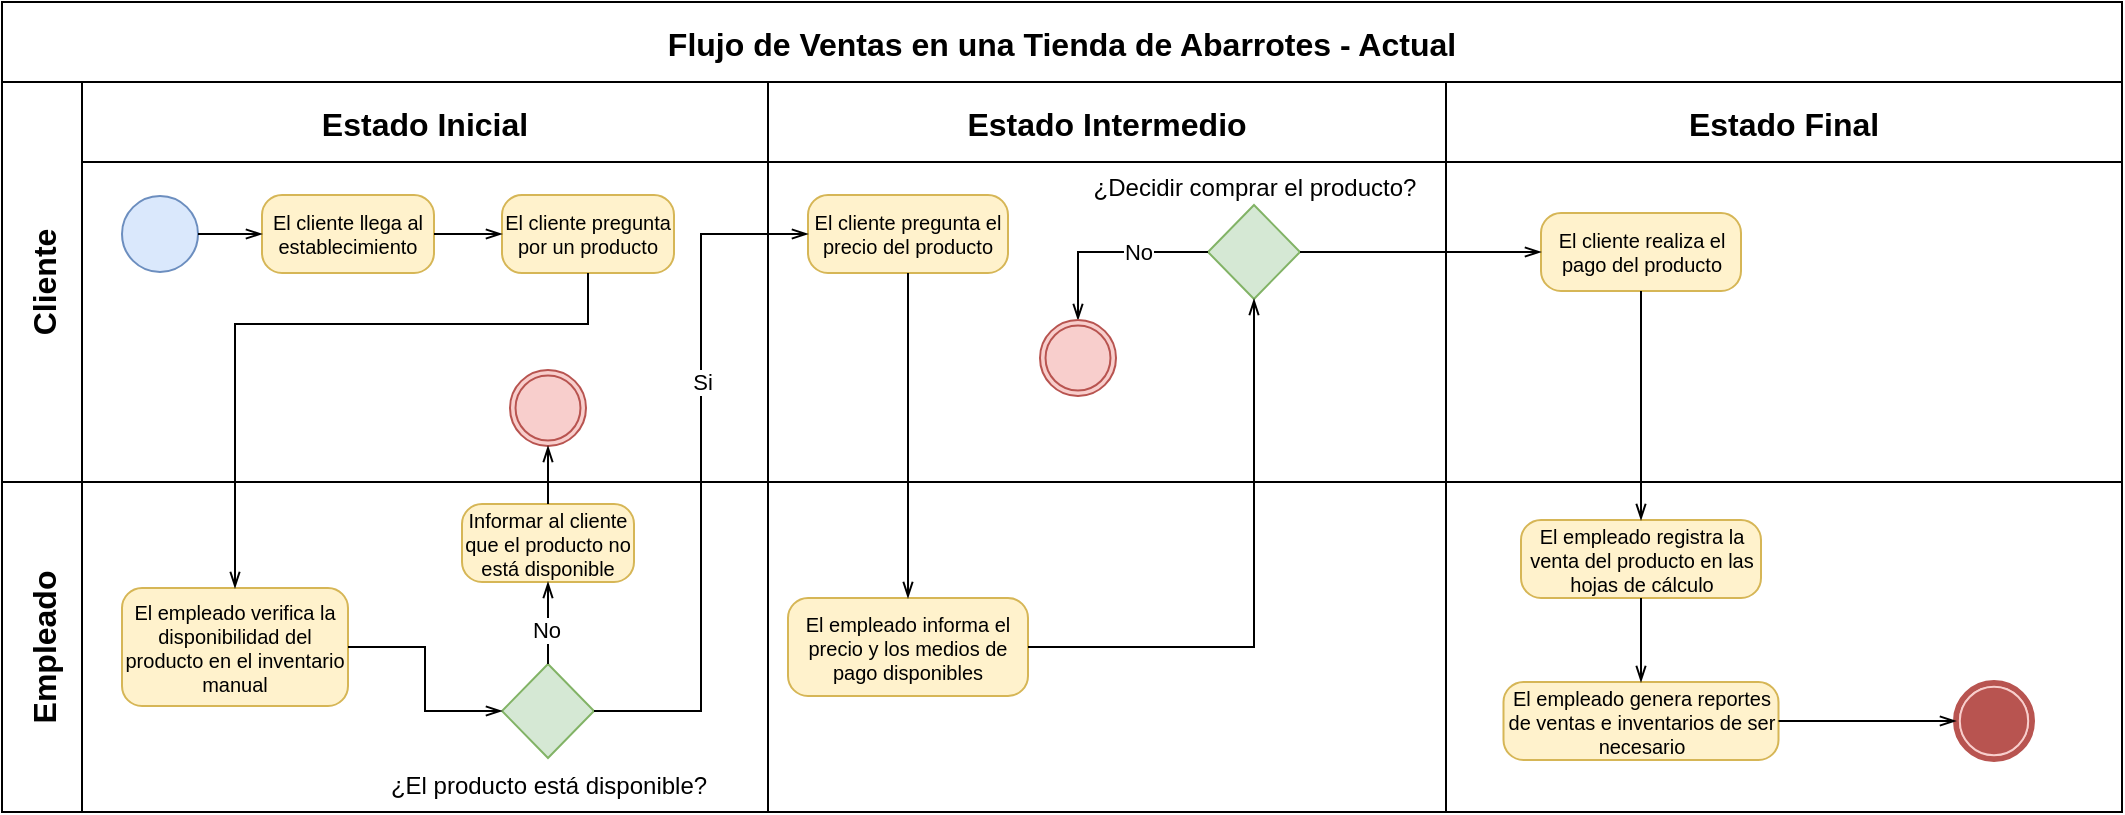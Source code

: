 <mxfile version="24.7.6" pages="6">
  <diagram name="Modelo BPM - Actual" id="y4JAWq0EwqnSQP0sSWJy">
    <mxGraphModel dx="1615" dy="815" grid="1" gridSize="10" guides="1" tooltips="1" connect="1" arrows="1" fold="1" page="1" pageScale="1" pageWidth="1169" pageHeight="827" math="0" shadow="0">
      <root>
        <mxCell id="0" />
        <mxCell id="1" parent="0" />
        <mxCell id="NTdjGwDLgSmSRAMcHPhf-6" value="Flujo de Ventas en una Tienda de Abarrotes - Actual" style="shape=table;childLayout=tableLayout;startSize=40;collapsible=0;recursiveResize=0;expand=0;fontSize=16;fontStyle=1;" parent="1" vertex="1">
          <mxGeometry x="55" y="211" width="1060" height="405" as="geometry" />
        </mxCell>
        <mxCell id="NTdjGwDLgSmSRAMcHPhf-7" value="Cliente" style="shape=tableRow;horizontal=0;swimlaneHead=0;swimlaneBody=0;top=0;left=0;strokeColor=inherit;bottom=0;right=0;dropTarget=0;fontStyle=1;fillColor=none;points=[[0,0.5],[1,0.5]];portConstraint=eastwest;startSize=40;collapsible=0;recursiveResize=0;expand=0;fontSize=16;" parent="NTdjGwDLgSmSRAMcHPhf-6" vertex="1">
          <mxGeometry y="40" width="1060" height="200" as="geometry" />
        </mxCell>
        <mxCell id="NTdjGwDLgSmSRAMcHPhf-8" value="Estado Inicial" style="swimlane;swimlaneHead=0;swimlaneBody=0;fontStyle=1;strokeColor=inherit;connectable=0;fillColor=none;startSize=40;collapsible=0;recursiveResize=0;expand=0;fontSize=16;" parent="NTdjGwDLgSmSRAMcHPhf-7" vertex="1">
          <mxGeometry x="40" width="343" height="200" as="geometry">
            <mxRectangle width="343" height="200" as="alternateBounds" />
          </mxGeometry>
        </mxCell>
        <mxCell id="NTdjGwDLgSmSRAMcHPhf-11" style="edgeStyle=orthogonalEdgeStyle;rounded=0;orthogonalLoop=1;jettySize=auto;html=1;exitX=1;exitY=0.5;exitDx=0;exitDy=0;exitPerimeter=0;entryX=0;entryY=0.5;entryDx=0;entryDy=0;entryPerimeter=0;endArrow=openThin;endFill=0;" parent="NTdjGwDLgSmSRAMcHPhf-8" edge="1">
          <mxGeometry relative="1" as="geometry">
            <mxPoint x="57" y="76" as="sourcePoint" />
          </mxGeometry>
        </mxCell>
        <mxCell id="NTdjGwDLgSmSRAMcHPhf-14" style="edgeStyle=orthogonalEdgeStyle;rounded=0;orthogonalLoop=1;jettySize=auto;html=1;exitX=0.5;exitY=0;exitDx=0;exitDy=0;exitPerimeter=0;entryX=0.5;entryY=1;entryDx=0;entryDy=0;entryPerimeter=0;endArrow=openThin;endFill=0;" parent="NTdjGwDLgSmSRAMcHPhf-8" edge="1">
          <mxGeometry relative="1" as="geometry">
            <mxPoint x="323" y="143" as="sourcePoint" />
          </mxGeometry>
        </mxCell>
        <mxCell id="NTdjGwDLgSmSRAMcHPhf-1" value="" style="points=[[0.145,0.145,0],[0.5,0,0],[0.855,0.145,0],[1,0.5,0],[0.855,0.855,0],[0.5,1,0],[0.145,0.855,0],[0,0.5,0]];shape=mxgraph.bpmn.event;html=1;verticalLabelPosition=bottom;labelBackgroundColor=#ffffff;verticalAlign=top;align=center;perimeter=ellipsePerimeter;outlineConnect=0;aspect=fixed;outline=standard;symbol=general;fillColor=#dae8fc;strokeColor=#6c8ebf;" parent="NTdjGwDLgSmSRAMcHPhf-8" vertex="1">
          <mxGeometry x="20" y="57" width="38" height="38" as="geometry" />
        </mxCell>
        <mxCell id="NTdjGwDLgSmSRAMcHPhf-65" value="El cliente llega al establecimiento" style="points=[[0.25,0,0],[0.5,0,0],[0.75,0,0],[1,0.25,0],[1,0.5,0],[1,0.75,0],[0.75,1,0],[0.5,1,0],[0.25,1,0],[0,0.75,0],[0,0.5,0],[0,0.25,0]];shape=mxgraph.bpmn.task;whiteSpace=wrap;rectStyle=rounded;size=10;html=1;container=1;expand=0;collapsible=0;taskMarker=abstract;fontSize=10;fillColor=#fff2cc;strokeColor=#d6b656;" parent="NTdjGwDLgSmSRAMcHPhf-8" vertex="1">
          <mxGeometry x="90" y="56.5" width="86" height="39" as="geometry" />
        </mxCell>
        <mxCell id="NTdjGwDLgSmSRAMcHPhf-66" style="edgeStyle=orthogonalEdgeStyle;rounded=0;orthogonalLoop=1;jettySize=auto;html=1;exitX=1;exitY=0.5;exitDx=0;exitDy=0;exitPerimeter=0;entryX=0;entryY=0.5;entryDx=0;entryDy=0;entryPerimeter=0;endArrow=openThin;endFill=0;" parent="NTdjGwDLgSmSRAMcHPhf-8" source="NTdjGwDLgSmSRAMcHPhf-1" target="NTdjGwDLgSmSRAMcHPhf-65" edge="1">
          <mxGeometry relative="1" as="geometry" />
        </mxCell>
        <mxCell id="NTdjGwDLgSmSRAMcHPhf-67" value="El cliente pregunta por un producto" style="points=[[0.25,0,0],[0.5,0,0],[0.75,0,0],[1,0.25,0],[1,0.5,0],[1,0.75,0],[0.75,1,0],[0.5,1,0],[0.25,1,0],[0,0.75,0],[0,0.5,0],[0,0.25,0]];shape=mxgraph.bpmn.task;whiteSpace=wrap;rectStyle=rounded;size=10;html=1;container=1;expand=0;collapsible=0;taskMarker=abstract;fontSize=10;fillColor=#fff2cc;strokeColor=#d6b656;" parent="NTdjGwDLgSmSRAMcHPhf-8" vertex="1">
          <mxGeometry x="210" y="56.5" width="86" height="39" as="geometry" />
        </mxCell>
        <mxCell id="NTdjGwDLgSmSRAMcHPhf-69" style="edgeStyle=orthogonalEdgeStyle;rounded=0;orthogonalLoop=1;jettySize=auto;html=1;exitX=1;exitY=0.5;exitDx=0;exitDy=0;exitPerimeter=0;entryX=0;entryY=0.5;entryDx=0;entryDy=0;entryPerimeter=0;endArrow=openThin;endFill=0;" parent="NTdjGwDLgSmSRAMcHPhf-8" source="NTdjGwDLgSmSRAMcHPhf-65" target="NTdjGwDLgSmSRAMcHPhf-67" edge="1">
          <mxGeometry relative="1" as="geometry" />
        </mxCell>
        <mxCell id="NTdjGwDLgSmSRAMcHPhf-77" value="" style="points=[[0.145,0.145,0],[0.5,0,0],[0.855,0.145,0],[1,0.5,0],[0.855,0.855,0],[0.5,1,0],[0.145,0.855,0],[0,0.5,0]];shape=mxgraph.bpmn.event;html=1;verticalLabelPosition=bottom;labelBackgroundColor=#ffffff;verticalAlign=top;align=center;perimeter=ellipsePerimeter;outlineConnect=0;aspect=fixed;outline=throwing;symbol=general;fillColor=#f8cecc;strokeColor=#b85450;" parent="NTdjGwDLgSmSRAMcHPhf-8" vertex="1">
          <mxGeometry x="214" y="144" width="38" height="38" as="geometry" />
        </mxCell>
        <mxCell id="NTdjGwDLgSmSRAMcHPhf-15" value="Estado Intermedio" style="swimlane;swimlaneHead=0;swimlaneBody=0;fontStyle=1;strokeColor=inherit;connectable=0;fillColor=none;startSize=40;collapsible=0;recursiveResize=0;expand=0;fontSize=16;" parent="NTdjGwDLgSmSRAMcHPhf-7" vertex="1">
          <mxGeometry x="383" width="339" height="200" as="geometry">
            <mxRectangle width="339" height="200" as="alternateBounds" />
          </mxGeometry>
        </mxCell>
        <mxCell id="NTdjGwDLgSmSRAMcHPhf-19" style="edgeStyle=orthogonalEdgeStyle;rounded=0;orthogonalLoop=1;jettySize=auto;html=1;exitX=0;exitY=0.5;exitDx=0;exitDy=0;exitPerimeter=0;entryX=0.5;entryY=0;entryDx=0;entryDy=0;entryPerimeter=0;endArrow=openThin;endFill=0;" parent="NTdjGwDLgSmSRAMcHPhf-15" edge="1">
          <mxGeometry relative="1" as="geometry">
            <mxPoint x="260" y="84.5" as="sourcePoint" />
          </mxGeometry>
        </mxCell>
        <mxCell id="NTdjGwDLgSmSRAMcHPhf-20" value="No" style="edgeLabel;html=1;align=center;verticalAlign=middle;resizable=0;points=[];" parent="NTdjGwDLgSmSRAMcHPhf-19" vertex="1" connectable="0">
          <mxGeometry x="0.187" y="1" relative="1" as="geometry">
            <mxPoint x="-1" y="4" as="offset" />
          </mxGeometry>
        </mxCell>
        <mxCell id="NTdjGwDLgSmSRAMcHPhf-79" value="El cliente pregunta el precio del producto" style="points=[[0.25,0,0],[0.5,0,0],[0.75,0,0],[1,0.25,0],[1,0.5,0],[1,0.75,0],[0.75,1,0],[0.5,1,0],[0.25,1,0],[0,0.75,0],[0,0.5,0],[0,0.25,0]];shape=mxgraph.bpmn.task;whiteSpace=wrap;rectStyle=rounded;size=10;html=1;container=1;expand=0;collapsible=0;taskMarker=abstract;fontSize=10;fillColor=#fff2cc;strokeColor=#d6b656;" parent="NTdjGwDLgSmSRAMcHPhf-15" vertex="1">
          <mxGeometry x="20" y="56.5" width="100" height="39" as="geometry" />
        </mxCell>
        <mxCell id="NTdjGwDLgSmSRAMcHPhf-84" value="¿Decidir comprar el producto?" style="points=[[0.25,0.25,0],[0.5,0,0],[0.75,0.25,0],[1,0.5,0],[0.75,0.75,0],[0.5,1,0],[0.25,0.75,0],[0,0.5,0]];shape=mxgraph.bpmn.gateway2;html=1;verticalLabelPosition=top;labelBackgroundColor=#ffffff;verticalAlign=bottom;align=center;perimeter=rhombusPerimeter;outlineConnect=0;outline=none;symbol=none;fillColor=#d5e8d4;strokeColor=#82b366;labelPosition=center;" parent="NTdjGwDLgSmSRAMcHPhf-15" vertex="1">
          <mxGeometry x="220" y="61.5" width="46" height="47" as="geometry" />
        </mxCell>
        <mxCell id="NTdjGwDLgSmSRAMcHPhf-91" style="edgeStyle=orthogonalEdgeStyle;rounded=0;orthogonalLoop=1;jettySize=auto;html=1;exitX=0;exitY=0.5;exitDx=0;exitDy=0;exitPerimeter=0;entryX=0.5;entryY=0;entryDx=0;entryDy=0;entryPerimeter=0;endArrow=openThin;endFill=0;" parent="NTdjGwDLgSmSRAMcHPhf-15" source="NTdjGwDLgSmSRAMcHPhf-84" target="fnhhvFFUIoI0ludoTW89-5" edge="1">
          <mxGeometry relative="1" as="geometry">
            <mxPoint x="155" y="131" as="targetPoint" />
          </mxGeometry>
        </mxCell>
        <mxCell id="NTdjGwDLgSmSRAMcHPhf-92" value="No" style="edgeLabel;html=1;align=center;verticalAlign=middle;resizable=0;points=[];" parent="NTdjGwDLgSmSRAMcHPhf-91" vertex="1" connectable="0">
          <mxGeometry x="-0.28" relative="1" as="geometry">
            <mxPoint as="offset" />
          </mxGeometry>
        </mxCell>
        <mxCell id="fnhhvFFUIoI0ludoTW89-5" value="" style="points=[[0.145,0.145,0],[0.5,0,0],[0.855,0.145,0],[1,0.5,0],[0.855,0.855,0],[0.5,1,0],[0.145,0.855,0],[0,0.5,0]];shape=mxgraph.bpmn.event;html=1;verticalLabelPosition=bottom;labelBackgroundColor=#ffffff;verticalAlign=top;align=center;perimeter=ellipsePerimeter;outlineConnect=0;aspect=fixed;outline=throwing;symbol=general;fillColor=#f8cecc;strokeColor=#b85450;" parent="NTdjGwDLgSmSRAMcHPhf-15" vertex="1">
          <mxGeometry x="136" y="119" width="38" height="38" as="geometry" />
        </mxCell>
        <mxCell id="NTdjGwDLgSmSRAMcHPhf-21" value="Estado Final" style="swimlane;swimlaneHead=0;swimlaneBody=0;fontStyle=1;strokeColor=inherit;connectable=0;fillColor=none;startSize=40;collapsible=0;recursiveResize=0;expand=0;fontSize=16;" parent="NTdjGwDLgSmSRAMcHPhf-7" vertex="1">
          <mxGeometry x="722" width="338" height="200" as="geometry">
            <mxRectangle width="338" height="200" as="alternateBounds" />
          </mxGeometry>
        </mxCell>
        <mxCell id="NTdjGwDLgSmSRAMcHPhf-93" value="El cliente realiza el pago del producto" style="points=[[0.25,0,0],[0.5,0,0],[0.75,0,0],[1,0.25,0],[1,0.5,0],[1,0.75,0],[0.75,1,0],[0.5,1,0],[0.25,1,0],[0,0.75,0],[0,0.5,0],[0,0.25,0]];shape=mxgraph.bpmn.task;whiteSpace=wrap;rectStyle=rounded;size=10;html=1;container=1;expand=0;collapsible=0;taskMarker=abstract;fontSize=10;fillColor=#fff2cc;strokeColor=#d6b656;" parent="NTdjGwDLgSmSRAMcHPhf-21" vertex="1">
          <mxGeometry x="47.5" y="65.5" width="100" height="39" as="geometry" />
        </mxCell>
        <mxCell id="NTdjGwDLgSmSRAMcHPhf-23" style="edgeStyle=orthogonalEdgeStyle;rounded=0;orthogonalLoop=1;jettySize=auto;html=1;exitX=1;exitY=0.5;exitDx=0;exitDy=0;exitPerimeter=0;entryX=0;entryY=0.5;entryDx=0;entryDy=0;entryPerimeter=0;endArrow=openThin;endFill=0;" parent="NTdjGwDLgSmSRAMcHPhf-7" edge="1">
          <mxGeometry relative="1" as="geometry">
            <mxPoint x="706" y="84.5" as="sourcePoint" />
          </mxGeometry>
        </mxCell>
        <mxCell id="NTdjGwDLgSmSRAMcHPhf-24" value="Si" style="edgeLabel;html=1;align=center;verticalAlign=middle;resizable=0;points=[];" parent="NTdjGwDLgSmSRAMcHPhf-23" vertex="1" connectable="0">
          <mxGeometry x="-0.284" relative="1" as="geometry">
            <mxPoint x="6" as="offset" />
          </mxGeometry>
        </mxCell>
        <mxCell id="NTdjGwDLgSmSRAMcHPhf-94" style="edgeStyle=orthogonalEdgeStyle;rounded=0;orthogonalLoop=1;jettySize=auto;html=1;exitX=1;exitY=0.5;exitDx=0;exitDy=0;exitPerimeter=0;entryX=0;entryY=0.5;entryDx=0;entryDy=0;entryPerimeter=0;endArrow=openThin;endFill=0;" parent="NTdjGwDLgSmSRAMcHPhf-7" source="NTdjGwDLgSmSRAMcHPhf-84" target="NTdjGwDLgSmSRAMcHPhf-93" edge="1">
          <mxGeometry relative="1" as="geometry" />
        </mxCell>
        <mxCell id="NTdjGwDLgSmSRAMcHPhf-25" value="Empleado" style="shape=tableRow;horizontal=0;swimlaneHead=0;swimlaneBody=0;top=0;left=0;strokeColor=inherit;bottom=0;right=0;dropTarget=0;fontStyle=1;fillColor=none;points=[[0,0.5],[1,0.5]];portConstraint=eastwest;startSize=40;collapsible=0;recursiveResize=0;expand=0;fontSize=16;" parent="NTdjGwDLgSmSRAMcHPhf-6" vertex="1">
          <mxGeometry y="240" width="1060" height="165" as="geometry" />
        </mxCell>
        <mxCell id="NTdjGwDLgSmSRAMcHPhf-26" value="" style="swimlane;swimlaneHead=0;swimlaneBody=0;fontStyle=1;connectable=0;strokeColor=inherit;fillColor=none;startSize=0;collapsible=0;recursiveResize=0;expand=0;fontSize=16;" parent="NTdjGwDLgSmSRAMcHPhf-25" vertex="1">
          <mxGeometry x="40" width="343" height="165" as="geometry">
            <mxRectangle width="343" height="165" as="alternateBounds" />
          </mxGeometry>
        </mxCell>
        <mxCell id="NTdjGwDLgSmSRAMcHPhf-29" style="edgeStyle=orthogonalEdgeStyle;rounded=0;orthogonalLoop=1;jettySize=auto;html=1;exitX=1;exitY=0.5;exitDx=0;exitDy=0;exitPerimeter=0;entryX=0;entryY=0.5;entryDx=0;entryDy=0;entryPerimeter=0;endArrow=openThin;endFill=0;" parent="NTdjGwDLgSmSRAMcHPhf-26" edge="1">
          <mxGeometry relative="1" as="geometry">
            <Array as="points">
              <mxPoint x="280" y="83" />
              <mxPoint x="280" y="113" />
            </Array>
            <mxPoint x="267" y="82.5" as="sourcePoint" />
          </mxGeometry>
        </mxCell>
        <mxCell id="NTdjGwDLgSmSRAMcHPhf-68" value="El empleado verifica la disponibilidad del producto en el inventario manual" style="points=[[0.25,0,0],[0.5,0,0],[0.75,0,0],[1,0.25,0],[1,0.5,0],[1,0.75,0],[0.75,1,0],[0.5,1,0],[0.25,1,0],[0,0.75,0],[0,0.5,0],[0,0.25,0]];shape=mxgraph.bpmn.task;whiteSpace=wrap;rectStyle=rounded;size=10;html=1;container=1;expand=0;collapsible=0;taskMarker=abstract;fontSize=10;fillColor=#fff2cc;strokeColor=#d6b656;" parent="NTdjGwDLgSmSRAMcHPhf-26" vertex="1">
          <mxGeometry x="20" y="53" width="113" height="59" as="geometry" />
        </mxCell>
        <mxCell id="NTdjGwDLgSmSRAMcHPhf-71" value="¿El producto está disponible?" style="points=[[0.25,0.25,0],[0.5,0,0],[0.75,0.25,0],[1,0.5,0],[0.75,0.75,0],[0.5,1,0],[0.25,0.75,0],[0,0.5,0]];shape=mxgraph.bpmn.gateway2;html=1;verticalLabelPosition=bottom;labelBackgroundColor=#ffffff;verticalAlign=top;align=center;perimeter=rhombusPerimeter;outlineConnect=0;outline=none;symbol=none;fillColor=#d5e8d4;strokeColor=#82b366;" parent="NTdjGwDLgSmSRAMcHPhf-26" vertex="1">
          <mxGeometry x="210" y="91" width="46" height="47" as="geometry" />
        </mxCell>
        <mxCell id="NTdjGwDLgSmSRAMcHPhf-73" style="edgeStyle=orthogonalEdgeStyle;rounded=0;orthogonalLoop=1;jettySize=auto;html=1;exitX=1;exitY=0.5;exitDx=0;exitDy=0;exitPerimeter=0;entryX=0;entryY=0.5;entryDx=0;entryDy=0;entryPerimeter=0;endArrow=openThin;endFill=0;" parent="NTdjGwDLgSmSRAMcHPhf-26" source="NTdjGwDLgSmSRAMcHPhf-68" target="NTdjGwDLgSmSRAMcHPhf-71" edge="1">
          <mxGeometry relative="1" as="geometry" />
        </mxCell>
        <mxCell id="NTdjGwDLgSmSRAMcHPhf-74" value="Informar al cliente que el producto no está disponible" style="points=[[0.25,0,0],[0.5,0,0],[0.75,0,0],[1,0.25,0],[1,0.5,0],[1,0.75,0],[0.75,1,0],[0.5,1,0],[0.25,1,0],[0,0.75,0],[0,0.5,0],[0,0.25,0]];shape=mxgraph.bpmn.task;whiteSpace=wrap;rectStyle=rounded;size=10;html=1;container=1;expand=0;collapsible=0;taskMarker=abstract;fontSize=10;fillColor=#fff2cc;strokeColor=#d6b656;" parent="NTdjGwDLgSmSRAMcHPhf-26" vertex="1">
          <mxGeometry x="190" y="11" width="86" height="39" as="geometry" />
        </mxCell>
        <mxCell id="NTdjGwDLgSmSRAMcHPhf-75" style="edgeStyle=orthogonalEdgeStyle;rounded=0;orthogonalLoop=1;jettySize=auto;html=1;exitX=0.5;exitY=0;exitDx=0;exitDy=0;exitPerimeter=0;entryX=0.5;entryY=1;entryDx=0;entryDy=0;entryPerimeter=0;endArrow=openThin;endFill=0;" parent="NTdjGwDLgSmSRAMcHPhf-26" source="NTdjGwDLgSmSRAMcHPhf-71" target="NTdjGwDLgSmSRAMcHPhf-74" edge="1">
          <mxGeometry relative="1" as="geometry" />
        </mxCell>
        <mxCell id="NTdjGwDLgSmSRAMcHPhf-76" value="No" style="edgeLabel;html=1;align=center;verticalAlign=middle;resizable=0;points=[];" parent="NTdjGwDLgSmSRAMcHPhf-75" vertex="1" connectable="0">
          <mxGeometry x="-0.143" y="1" relative="1" as="geometry">
            <mxPoint as="offset" />
          </mxGeometry>
        </mxCell>
        <mxCell id="NTdjGwDLgSmSRAMcHPhf-30" value="" style="swimlane;swimlaneHead=0;swimlaneBody=0;fontStyle=1;connectable=0;strokeColor=inherit;fillColor=none;startSize=0;collapsible=0;recursiveResize=0;expand=0;fontSize=16;" parent="NTdjGwDLgSmSRAMcHPhf-25" vertex="1">
          <mxGeometry x="383" width="339" height="165" as="geometry">
            <mxRectangle width="339" height="165" as="alternateBounds" />
          </mxGeometry>
        </mxCell>
        <mxCell id="NTdjGwDLgSmSRAMcHPhf-82" value="El empleado informa el precio y los medios de pago disponibles" style="points=[[0.25,0,0],[0.5,0,0],[0.75,0,0],[1,0.25,0],[1,0.5,0],[1,0.75,0],[0.75,1,0],[0.5,1,0],[0.25,1,0],[0,0.75,0],[0,0.5,0],[0,0.25,0]];shape=mxgraph.bpmn.task;whiteSpace=wrap;rectStyle=rounded;size=10;html=1;container=1;expand=0;collapsible=0;taskMarker=abstract;fontSize=10;fillColor=#fff2cc;strokeColor=#d6b656;" parent="NTdjGwDLgSmSRAMcHPhf-30" vertex="1">
          <mxGeometry x="10" y="58" width="120" height="49" as="geometry" />
        </mxCell>
        <mxCell id="NTdjGwDLgSmSRAMcHPhf-32" value="" style="swimlane;swimlaneHead=0;swimlaneBody=0;fontStyle=1;connectable=0;strokeColor=inherit;fillColor=none;startSize=0;collapsible=0;recursiveResize=0;expand=0;fontSize=16;" parent="NTdjGwDLgSmSRAMcHPhf-25" vertex="1">
          <mxGeometry x="722" width="338" height="165" as="geometry">
            <mxRectangle width="338" height="165" as="alternateBounds" />
          </mxGeometry>
        </mxCell>
        <mxCell id="NTdjGwDLgSmSRAMcHPhf-36" style="edgeStyle=orthogonalEdgeStyle;rounded=1;orthogonalLoop=1;jettySize=auto;html=1;exitX=1;exitY=0.5;exitDx=0;exitDy=0;exitPerimeter=0;entryX=0;entryY=0.5;entryDx=0;entryDy=0;entryPerimeter=0;endArrow=openThin;endFill=0;curved=0;" parent="NTdjGwDLgSmSRAMcHPhf-32" edge="1">
          <mxGeometry relative="1" as="geometry">
            <mxPoint x="268" y="82.5" as="sourcePoint" />
          </mxGeometry>
        </mxCell>
        <mxCell id="NTdjGwDLgSmSRAMcHPhf-37" style="edgeStyle=orthogonalEdgeStyle;rounded=0;orthogonalLoop=1;jettySize=auto;html=1;exitX=1;exitY=0.5;exitDx=0;exitDy=0;exitPerimeter=0;entryX=0;entryY=0.5;entryDx=0;entryDy=0;entryPerimeter=0;endArrow=openThin;endFill=0;" parent="NTdjGwDLgSmSRAMcHPhf-32" edge="1">
          <mxGeometry relative="1" as="geometry">
            <mxPoint x="104.5" y="82.5" as="sourcePoint" />
          </mxGeometry>
        </mxCell>
        <mxCell id="NTdjGwDLgSmSRAMcHPhf-5" value="" style="points=[[0.145,0.145,0],[0.5,0,0],[0.855,0.145,0],[1,0.5,0],[0.855,0.855,0],[0.5,1,0],[0.145,0.855,0],[0,0.5,0]];shape=mxgraph.bpmn.event;html=1;verticalLabelPosition=bottom;labelBackgroundColor=#ffffff;verticalAlign=top;align=center;perimeter=ellipsePerimeter;outlineConnect=0;aspect=fixed;outline=end;symbol=terminate;fillColor=#f8cecc;strokeColor=#b85450;" parent="NTdjGwDLgSmSRAMcHPhf-32" vertex="1">
          <mxGeometry x="255" y="100.5" width="38" height="38" as="geometry" />
        </mxCell>
        <mxCell id="NTdjGwDLgSmSRAMcHPhf-95" value="El empleado registra la venta del producto en las hojas de cálculo" style="points=[[0.25,0,0],[0.5,0,0],[0.75,0,0],[1,0.25,0],[1,0.5,0],[1,0.75,0],[0.75,1,0],[0.5,1,0],[0.25,1,0],[0,0.75,0],[0,0.5,0],[0,0.25,0]];shape=mxgraph.bpmn.task;whiteSpace=wrap;rectStyle=rounded;size=10;html=1;container=1;expand=0;collapsible=0;taskMarker=abstract;fontSize=10;fillColor=#fff2cc;strokeColor=#d6b656;" parent="NTdjGwDLgSmSRAMcHPhf-32" vertex="1">
          <mxGeometry x="37.5" y="19" width="120" height="39" as="geometry" />
        </mxCell>
        <mxCell id="fnhhvFFUIoI0ludoTW89-1" value="El empleado genera reportes de ventas e inventarios de ser necesario" style="points=[[0.25,0,0],[0.5,0,0],[0.75,0,0],[1,0.25,0],[1,0.5,0],[1,0.75,0],[0.75,1,0],[0.5,1,0],[0.25,1,0],[0,0.75,0],[0,0.5,0],[0,0.25,0]];shape=mxgraph.bpmn.task;whiteSpace=wrap;rectStyle=rounded;size=10;html=1;container=1;expand=0;collapsible=0;taskMarker=abstract;fontSize=10;fillColor=#fff2cc;strokeColor=#d6b656;" parent="NTdjGwDLgSmSRAMcHPhf-32" vertex="1">
          <mxGeometry x="28.75" y="100" width="137.5" height="39" as="geometry" />
        </mxCell>
        <mxCell id="fnhhvFFUIoI0ludoTW89-2" style="edgeStyle=orthogonalEdgeStyle;rounded=0;orthogonalLoop=1;jettySize=auto;html=1;exitX=0.5;exitY=1;exitDx=0;exitDy=0;exitPerimeter=0;entryX=0.5;entryY=0;entryDx=0;entryDy=0;entryPerimeter=0;endArrow=openThin;endFill=0;" parent="NTdjGwDLgSmSRAMcHPhf-32" source="NTdjGwDLgSmSRAMcHPhf-95" target="fnhhvFFUIoI0ludoTW89-1" edge="1">
          <mxGeometry relative="1" as="geometry" />
        </mxCell>
        <mxCell id="fnhhvFFUIoI0ludoTW89-3" style="edgeStyle=orthogonalEdgeStyle;rounded=0;orthogonalLoop=1;jettySize=auto;html=1;exitX=1;exitY=0.5;exitDx=0;exitDy=0;exitPerimeter=0;entryX=0;entryY=0.5;entryDx=0;entryDy=0;entryPerimeter=0;endArrow=openThin;endFill=0;" parent="NTdjGwDLgSmSRAMcHPhf-32" source="fnhhvFFUIoI0ludoTW89-1" target="NTdjGwDLgSmSRAMcHPhf-5" edge="1">
          <mxGeometry relative="1" as="geometry" />
        </mxCell>
        <mxCell id="NTdjGwDLgSmSRAMcHPhf-39" style="edgeStyle=orthogonalEdgeStyle;rounded=0;orthogonalLoop=1;jettySize=auto;html=1;exitX=0.5;exitY=0;exitDx=0;exitDy=0;exitPerimeter=0;entryX=0.5;entryY=1;entryDx=0;entryDy=0;entryPerimeter=0;endArrow=openThin;endFill=0;" parent="NTdjGwDLgSmSRAMcHPhf-6" edge="1">
          <mxGeometry relative="1" as="geometry">
            <mxPoint x="363" y="240" as="targetPoint" />
          </mxGeometry>
        </mxCell>
        <mxCell id="NTdjGwDLgSmSRAMcHPhf-40" value="&lt;font style=&quot;font-size: 12px;&quot;&gt;No&lt;/font&gt;" style="edgeLabel;html=1;align=center;verticalAlign=middle;resizable=0;points=[];" parent="NTdjGwDLgSmSRAMcHPhf-39" vertex="1" connectable="0">
          <mxGeometry x="0.015" y="-3" relative="1" as="geometry">
            <mxPoint x="-3" y="-1" as="offset" />
          </mxGeometry>
        </mxCell>
        <mxCell id="NTdjGwDLgSmSRAMcHPhf-41" style="edgeStyle=orthogonalEdgeStyle;rounded=0;orthogonalLoop=1;jettySize=auto;html=1;exitX=1;exitY=0.5;exitDx=0;exitDy=0;exitPerimeter=0;entryX=0;entryY=0.5;entryDx=0;entryDy=0;entryPerimeter=0;endArrow=openThin;endFill=0;" parent="NTdjGwDLgSmSRAMcHPhf-6" edge="1">
          <mxGeometry relative="1" as="geometry">
            <Array as="points">
              <mxPoint x="450" y="353" />
              <mxPoint x="450" y="119" />
            </Array>
            <mxPoint x="386" y="352.5" as="sourcePoint" />
          </mxGeometry>
        </mxCell>
        <mxCell id="NTdjGwDLgSmSRAMcHPhf-42" value="Si" style="edgeLabel;html=1;align=center;verticalAlign=middle;resizable=0;points=[];" parent="NTdjGwDLgSmSRAMcHPhf-41" vertex="1" connectable="0">
          <mxGeometry x="-0.395" y="-1" relative="1" as="geometry">
            <mxPoint x="-2" y="-134" as="offset" />
          </mxGeometry>
        </mxCell>
        <mxCell id="NTdjGwDLgSmSRAMcHPhf-43" style="edgeStyle=orthogonalEdgeStyle;rounded=0;orthogonalLoop=1;jettySize=auto;html=1;exitX=0.5;exitY=1;exitDx=0;exitDy=0;exitPerimeter=0;entryX=0.5;entryY=0;entryDx=0;entryDy=0;entryPerimeter=0;endArrow=openThin;endFill=0;" parent="NTdjGwDLgSmSRAMcHPhf-6" edge="1">
          <mxGeometry relative="1" as="geometry">
            <mxPoint x="535" y="294" as="targetPoint" />
          </mxGeometry>
        </mxCell>
        <mxCell id="NTdjGwDLgSmSRAMcHPhf-44" style="edgeStyle=orthogonalEdgeStyle;rounded=0;orthogonalLoop=1;jettySize=auto;html=1;exitX=0.5;exitY=1;exitDx=0;exitDy=0;exitPerimeter=0;entryX=0.5;entryY=0;entryDx=0;entryDy=0;entryPerimeter=0;endArrow=openThin;endFill=0;" parent="NTdjGwDLgSmSRAMcHPhf-6" edge="1">
          <mxGeometry relative="1" as="geometry">
            <mxPoint x="814.5" y="153" as="sourcePoint" />
          </mxGeometry>
        </mxCell>
        <mxCell id="NTdjGwDLgSmSRAMcHPhf-45" style="edgeStyle=orthogonalEdgeStyle;rounded=0;orthogonalLoop=1;jettySize=auto;html=1;exitX=1;exitY=0.5;exitDx=0;exitDy=0;exitPerimeter=0;entryX=0.5;entryY=1;entryDx=0;entryDy=0;entryPerimeter=0;endArrow=openThin;endFill=0;" parent="NTdjGwDLgSmSRAMcHPhf-6" edge="1">
          <mxGeometry relative="1" as="geometry">
            <mxPoint x="595" y="322.5" as="sourcePoint" />
          </mxGeometry>
        </mxCell>
        <mxCell id="NTdjGwDLgSmSRAMcHPhf-70" style="edgeStyle=orthogonalEdgeStyle;rounded=0;orthogonalLoop=1;jettySize=auto;html=1;exitX=0.5;exitY=1;exitDx=0;exitDy=0;exitPerimeter=0;entryX=0.5;entryY=0;entryDx=0;entryDy=0;entryPerimeter=0;endArrow=openThin;endFill=0;" parent="NTdjGwDLgSmSRAMcHPhf-6" source="NTdjGwDLgSmSRAMcHPhf-67" target="NTdjGwDLgSmSRAMcHPhf-68" edge="1">
          <mxGeometry relative="1" as="geometry">
            <Array as="points">
              <mxPoint x="293" y="161" />
              <mxPoint x="117" y="161" />
            </Array>
          </mxGeometry>
        </mxCell>
        <mxCell id="NTdjGwDLgSmSRAMcHPhf-78" style="edgeStyle=orthogonalEdgeStyle;rounded=0;orthogonalLoop=1;jettySize=auto;html=1;exitX=0.5;exitY=0;exitDx=0;exitDy=0;exitPerimeter=0;entryX=0.5;entryY=1;entryDx=0;entryDy=0;entryPerimeter=0;endArrow=openThin;endFill=0;" parent="NTdjGwDLgSmSRAMcHPhf-6" source="NTdjGwDLgSmSRAMcHPhf-74" target="NTdjGwDLgSmSRAMcHPhf-77" edge="1">
          <mxGeometry relative="1" as="geometry" />
        </mxCell>
        <mxCell id="NTdjGwDLgSmSRAMcHPhf-80" style="edgeStyle=orthogonalEdgeStyle;rounded=0;orthogonalLoop=1;jettySize=auto;html=1;exitX=1;exitY=0.5;exitDx=0;exitDy=0;exitPerimeter=0;entryX=0;entryY=0.5;entryDx=0;entryDy=0;entryPerimeter=0;endArrow=openThin;endFill=0;" parent="NTdjGwDLgSmSRAMcHPhf-6" source="NTdjGwDLgSmSRAMcHPhf-71" target="NTdjGwDLgSmSRAMcHPhf-79" edge="1">
          <mxGeometry relative="1" as="geometry" />
        </mxCell>
        <mxCell id="NTdjGwDLgSmSRAMcHPhf-81" value="Si" style="edgeLabel;html=1;align=center;verticalAlign=middle;resizable=0;points=[];" parent="NTdjGwDLgSmSRAMcHPhf-80" vertex="1" connectable="0">
          <mxGeometry x="0.268" y="-4" relative="1" as="geometry">
            <mxPoint x="-4" y="1" as="offset" />
          </mxGeometry>
        </mxCell>
        <mxCell id="NTdjGwDLgSmSRAMcHPhf-83" style="edgeStyle=orthogonalEdgeStyle;rounded=0;orthogonalLoop=1;jettySize=auto;html=1;exitX=0.5;exitY=1;exitDx=0;exitDy=0;exitPerimeter=0;endArrow=openThin;endFill=0;" parent="NTdjGwDLgSmSRAMcHPhf-6" source="NTdjGwDLgSmSRAMcHPhf-79" target="NTdjGwDLgSmSRAMcHPhf-82" edge="1">
          <mxGeometry relative="1" as="geometry" />
        </mxCell>
        <mxCell id="NTdjGwDLgSmSRAMcHPhf-89" style="edgeStyle=orthogonalEdgeStyle;rounded=0;orthogonalLoop=1;jettySize=auto;html=1;exitX=1;exitY=0.5;exitDx=0;exitDy=0;exitPerimeter=0;entryX=0.5;entryY=1;entryDx=0;entryDy=0;entryPerimeter=0;endArrow=openThin;endFill=0;" parent="NTdjGwDLgSmSRAMcHPhf-6" source="NTdjGwDLgSmSRAMcHPhf-82" target="NTdjGwDLgSmSRAMcHPhf-84" edge="1">
          <mxGeometry relative="1" as="geometry" />
        </mxCell>
        <mxCell id="NTdjGwDLgSmSRAMcHPhf-96" style="edgeStyle=orthogonalEdgeStyle;rounded=0;orthogonalLoop=1;jettySize=auto;html=1;exitX=0.5;exitY=1;exitDx=0;exitDy=0;exitPerimeter=0;endArrow=openThin;endFill=0;" parent="NTdjGwDLgSmSRAMcHPhf-6" source="NTdjGwDLgSmSRAMcHPhf-93" target="NTdjGwDLgSmSRAMcHPhf-95" edge="1">
          <mxGeometry relative="1" as="geometry" />
        </mxCell>
      </root>
    </mxGraphModel>
  </diagram>
  <diagram id="QZqGCVmlVVsVIgw5rEYb" name="Modelo BPM - Objetivo">
    <mxGraphModel dx="1615" dy="815" grid="1" gridSize="10" guides="1" tooltips="1" connect="1" arrows="1" fold="1" page="1" pageScale="1" pageWidth="1169" pageHeight="827" math="0" shadow="0">
      <root>
        <mxCell id="0" />
        <mxCell id="1" parent="0" />
        <mxCell id="ni3GEai-p0_4XZgw1lhy-1" value="Flujo de Ventas en una Tienda de Abarrotes - Objetivo" style="shape=table;childLayout=tableLayout;startSize=40;collapsible=0;recursiveResize=0;expand=0;fontSize=16;fontStyle=1;" parent="1" vertex="1">
          <mxGeometry x="55" y="70" width="1060" height="687" as="geometry" />
        </mxCell>
        <mxCell id="ni3GEai-p0_4XZgw1lhy-2" value="Cliente" style="shape=tableRow;horizontal=0;swimlaneHead=0;swimlaneBody=0;top=0;left=0;strokeColor=inherit;bottom=0;right=0;dropTarget=0;fontStyle=1;fillColor=none;points=[[0,0.5],[1,0.5]];portConstraint=eastwest;startSize=40;collapsible=0;recursiveResize=0;expand=0;fontSize=16;" parent="ni3GEai-p0_4XZgw1lhy-1" vertex="1">
          <mxGeometry y="40" width="1060" height="200" as="geometry" />
        </mxCell>
        <mxCell id="ni3GEai-p0_4XZgw1lhy-3" value="Estado Inicial" style="swimlane;swimlaneHead=0;swimlaneBody=0;fontStyle=1;strokeColor=inherit;connectable=0;fillColor=none;startSize=40;collapsible=0;recursiveResize=0;expand=0;fontSize=16;" parent="ni3GEai-p0_4XZgw1lhy-2" vertex="1">
          <mxGeometry x="40" width="343" height="200" as="geometry">
            <mxRectangle width="343" height="200" as="alternateBounds" />
          </mxGeometry>
        </mxCell>
        <mxCell id="ni3GEai-p0_4XZgw1lhy-4" style="edgeStyle=orthogonalEdgeStyle;rounded=0;orthogonalLoop=1;jettySize=auto;html=1;exitX=1;exitY=0.5;exitDx=0;exitDy=0;exitPerimeter=0;entryX=0;entryY=0.5;entryDx=0;entryDy=0;entryPerimeter=0;endArrow=openThin;endFill=0;" parent="ni3GEai-p0_4XZgw1lhy-3" edge="1">
          <mxGeometry relative="1" as="geometry">
            <mxPoint x="57" y="76" as="sourcePoint" />
          </mxGeometry>
        </mxCell>
        <mxCell id="ni3GEai-p0_4XZgw1lhy-5" style="edgeStyle=orthogonalEdgeStyle;rounded=0;orthogonalLoop=1;jettySize=auto;html=1;exitX=0.5;exitY=0;exitDx=0;exitDy=0;exitPerimeter=0;entryX=0.5;entryY=1;entryDx=0;entryDy=0;entryPerimeter=0;endArrow=openThin;endFill=0;" parent="ni3GEai-p0_4XZgw1lhy-3" edge="1">
          <mxGeometry relative="1" as="geometry">
            <mxPoint x="323" y="143" as="sourcePoint" />
          </mxGeometry>
        </mxCell>
        <mxCell id="ni3GEai-p0_4XZgw1lhy-6" value="" style="points=[[0.145,0.145,0],[0.5,0,0],[0.855,0.145,0],[1,0.5,0],[0.855,0.855,0],[0.5,1,0],[0.145,0.855,0],[0,0.5,0]];shape=mxgraph.bpmn.event;html=1;verticalLabelPosition=bottom;labelBackgroundColor=#ffffff;verticalAlign=top;align=center;perimeter=ellipsePerimeter;outlineConnect=0;aspect=fixed;outline=standard;symbol=general;fillColor=#dae8fc;strokeColor=#6c8ebf;" parent="ni3GEai-p0_4XZgw1lhy-3" vertex="1">
          <mxGeometry x="20" y="57" width="38" height="38" as="geometry" />
        </mxCell>
        <mxCell id="ni3GEai-p0_4XZgw1lhy-7" value="El cliente llega al establecimiento" style="points=[[0.25,0,0],[0.5,0,0],[0.75,0,0],[1,0.25,0],[1,0.5,0],[1,0.75,0],[0.75,1,0],[0.5,1,0],[0.25,1,0],[0,0.75,0],[0,0.5,0],[0,0.25,0]];shape=mxgraph.bpmn.task;whiteSpace=wrap;rectStyle=rounded;size=10;html=1;container=1;expand=0;collapsible=0;taskMarker=abstract;fontSize=10;fillColor=#fff2cc;strokeColor=#d6b656;" parent="ni3GEai-p0_4XZgw1lhy-3" vertex="1">
          <mxGeometry x="90" y="56.5" width="86" height="39" as="geometry" />
        </mxCell>
        <mxCell id="ni3GEai-p0_4XZgw1lhy-8" style="edgeStyle=orthogonalEdgeStyle;rounded=0;orthogonalLoop=1;jettySize=auto;html=1;exitX=1;exitY=0.5;exitDx=0;exitDy=0;exitPerimeter=0;entryX=0;entryY=0.5;entryDx=0;entryDy=0;entryPerimeter=0;endArrow=openThin;endFill=0;" parent="ni3GEai-p0_4XZgw1lhy-3" source="ni3GEai-p0_4XZgw1lhy-6" target="ni3GEai-p0_4XZgw1lhy-7" edge="1">
          <mxGeometry relative="1" as="geometry" />
        </mxCell>
        <mxCell id="ni3GEai-p0_4XZgw1lhy-9" value="El cliente pregunta por un producto" style="points=[[0.25,0,0],[0.5,0,0],[0.75,0,0],[1,0.25,0],[1,0.5,0],[1,0.75,0],[0.75,1,0],[0.5,1,0],[0.25,1,0],[0,0.75,0],[0,0.5,0],[0,0.25,0]];shape=mxgraph.bpmn.task;whiteSpace=wrap;rectStyle=rounded;size=10;html=1;container=1;expand=0;collapsible=0;taskMarker=abstract;fontSize=10;fillColor=#fff2cc;strokeColor=#d6b656;" parent="ni3GEai-p0_4XZgw1lhy-3" vertex="1">
          <mxGeometry x="210" y="56.5" width="86" height="39" as="geometry" />
        </mxCell>
        <mxCell id="ni3GEai-p0_4XZgw1lhy-10" style="edgeStyle=orthogonalEdgeStyle;rounded=0;orthogonalLoop=1;jettySize=auto;html=1;exitX=1;exitY=0.5;exitDx=0;exitDy=0;exitPerimeter=0;entryX=0;entryY=0.5;entryDx=0;entryDy=0;entryPerimeter=0;endArrow=openThin;endFill=0;" parent="ni3GEai-p0_4XZgw1lhy-3" source="ni3GEai-p0_4XZgw1lhy-7" target="ni3GEai-p0_4XZgw1lhy-9" edge="1">
          <mxGeometry relative="1" as="geometry" />
        </mxCell>
        <mxCell id="ni3GEai-p0_4XZgw1lhy-11" value="" style="points=[[0.145,0.145,0],[0.5,0,0],[0.855,0.145,0],[1,0.5,0],[0.855,0.855,0],[0.5,1,0],[0.145,0.855,0],[0,0.5,0]];shape=mxgraph.bpmn.event;html=1;verticalLabelPosition=bottom;labelBackgroundColor=#ffffff;verticalAlign=top;align=center;perimeter=ellipsePerimeter;outlineConnect=0;aspect=fixed;outline=throwing;symbol=general;fillColor=#f8cecc;strokeColor=#b85450;" parent="ni3GEai-p0_4XZgw1lhy-3" vertex="1">
          <mxGeometry x="214" y="144" width="38" height="38" as="geometry" />
        </mxCell>
        <mxCell id="ni3GEai-p0_4XZgw1lhy-12" value="Estado Intermedio" style="swimlane;swimlaneHead=0;swimlaneBody=0;fontStyle=1;strokeColor=inherit;connectable=0;fillColor=none;startSize=40;collapsible=0;recursiveResize=0;expand=0;fontSize=16;" parent="ni3GEai-p0_4XZgw1lhy-2" vertex="1">
          <mxGeometry x="383" width="339" height="200" as="geometry">
            <mxRectangle width="339" height="200" as="alternateBounds" />
          </mxGeometry>
        </mxCell>
        <mxCell id="ni3GEai-p0_4XZgw1lhy-13" style="edgeStyle=orthogonalEdgeStyle;rounded=0;orthogonalLoop=1;jettySize=auto;html=1;exitX=0;exitY=0.5;exitDx=0;exitDy=0;exitPerimeter=0;entryX=0.5;entryY=0;entryDx=0;entryDy=0;entryPerimeter=0;endArrow=openThin;endFill=0;" parent="ni3GEai-p0_4XZgw1lhy-12" edge="1">
          <mxGeometry relative="1" as="geometry">
            <mxPoint x="260" y="84.5" as="sourcePoint" />
          </mxGeometry>
        </mxCell>
        <mxCell id="ni3GEai-p0_4XZgw1lhy-14" value="No" style="edgeLabel;html=1;align=center;verticalAlign=middle;resizable=0;points=[];" parent="ni3GEai-p0_4XZgw1lhy-13" vertex="1" connectable="0">
          <mxGeometry x="0.187" y="1" relative="1" as="geometry">
            <mxPoint x="-1" y="4" as="offset" />
          </mxGeometry>
        </mxCell>
        <mxCell id="ni3GEai-p0_4XZgw1lhy-15" value="El cliente pregunta el precio del producto" style="points=[[0.25,0,0],[0.5,0,0],[0.75,0,0],[1,0.25,0],[1,0.5,0],[1,0.75,0],[0.75,1,0],[0.5,1,0],[0.25,1,0],[0,0.75,0],[0,0.5,0],[0,0.25,0]];shape=mxgraph.bpmn.task;whiteSpace=wrap;rectStyle=rounded;size=10;html=1;container=1;expand=0;collapsible=0;taskMarker=abstract;fontSize=10;fillColor=#fff2cc;strokeColor=#d6b656;" parent="ni3GEai-p0_4XZgw1lhy-12" vertex="1">
          <mxGeometry x="20" y="56.5" width="100" height="39" as="geometry" />
        </mxCell>
        <mxCell id="ni3GEai-p0_4XZgw1lhy-16" value="¿Decidir comprar el producto?" style="points=[[0.25,0.25,0],[0.5,0,0],[0.75,0.25,0],[1,0.5,0],[0.75,0.75,0],[0.5,1,0],[0.25,0.75,0],[0,0.5,0]];shape=mxgraph.bpmn.gateway2;html=1;verticalLabelPosition=top;labelBackgroundColor=#ffffff;verticalAlign=bottom;align=center;perimeter=rhombusPerimeter;outlineConnect=0;outline=none;symbol=none;fillColor=#d5e8d4;strokeColor=#82b366;labelPosition=center;" parent="ni3GEai-p0_4XZgw1lhy-12" vertex="1">
          <mxGeometry x="220" y="61.5" width="46" height="47" as="geometry" />
        </mxCell>
        <mxCell id="ni3GEai-p0_4XZgw1lhy-17" style="edgeStyle=orthogonalEdgeStyle;rounded=0;orthogonalLoop=1;jettySize=auto;html=1;exitX=0;exitY=0.5;exitDx=0;exitDy=0;exitPerimeter=0;entryX=0.5;entryY=0;entryDx=0;entryDy=0;entryPerimeter=0;endArrow=openThin;endFill=0;" parent="ni3GEai-p0_4XZgw1lhy-12" source="ni3GEai-p0_4XZgw1lhy-16" target="ni3GEai-p0_4XZgw1lhy-19" edge="1">
          <mxGeometry relative="1" as="geometry">
            <mxPoint x="155" y="131" as="targetPoint" />
          </mxGeometry>
        </mxCell>
        <mxCell id="ni3GEai-p0_4XZgw1lhy-18" value="No" style="edgeLabel;html=1;align=center;verticalAlign=middle;resizable=0;points=[];" parent="ni3GEai-p0_4XZgw1lhy-17" vertex="1" connectable="0">
          <mxGeometry x="-0.28" relative="1" as="geometry">
            <mxPoint as="offset" />
          </mxGeometry>
        </mxCell>
        <mxCell id="ni3GEai-p0_4XZgw1lhy-19" value="" style="points=[[0.145,0.145,0],[0.5,0,0],[0.855,0.145,0],[1,0.5,0],[0.855,0.855,0],[0.5,1,0],[0.145,0.855,0],[0,0.5,0]];shape=mxgraph.bpmn.event;html=1;verticalLabelPosition=bottom;labelBackgroundColor=#ffffff;verticalAlign=top;align=center;perimeter=ellipsePerimeter;outlineConnect=0;aspect=fixed;outline=throwing;symbol=general;fillColor=#f8cecc;strokeColor=#b85450;" parent="ni3GEai-p0_4XZgw1lhy-12" vertex="1">
          <mxGeometry x="136" y="119" width="38" height="38" as="geometry" />
        </mxCell>
        <mxCell id="ni3GEai-p0_4XZgw1lhy-20" value="Estado Final" style="swimlane;swimlaneHead=0;swimlaneBody=0;fontStyle=1;strokeColor=inherit;connectable=0;fillColor=none;startSize=40;collapsible=0;recursiveResize=0;expand=0;fontSize=16;" parent="ni3GEai-p0_4XZgw1lhy-2" vertex="1">
          <mxGeometry x="722" width="338" height="200" as="geometry">
            <mxRectangle width="338" height="200" as="alternateBounds" />
          </mxGeometry>
        </mxCell>
        <mxCell id="ni3GEai-p0_4XZgw1lhy-21" value="El cliente realiza el pago del producto" style="points=[[0.25,0,0],[0.5,0,0],[0.75,0,0],[1,0.25,0],[1,0.5,0],[1,0.75,0],[0.75,1,0],[0.5,1,0],[0.25,1,0],[0,0.75,0],[0,0.5,0],[0,0.25,0]];shape=mxgraph.bpmn.task;whiteSpace=wrap;rectStyle=rounded;size=10;html=1;container=1;expand=0;collapsible=0;taskMarker=abstract;fontSize=10;fillColor=#fff2cc;strokeColor=#d6b656;" parent="ni3GEai-p0_4XZgw1lhy-20" vertex="1">
          <mxGeometry x="47.5" y="65.5" width="100" height="39" as="geometry" />
        </mxCell>
        <mxCell id="ni3GEai-p0_4XZgw1lhy-22" style="edgeStyle=orthogonalEdgeStyle;rounded=0;orthogonalLoop=1;jettySize=auto;html=1;exitX=1;exitY=0.5;exitDx=0;exitDy=0;exitPerimeter=0;entryX=0;entryY=0.5;entryDx=0;entryDy=0;entryPerimeter=0;endArrow=openThin;endFill=0;" parent="ni3GEai-p0_4XZgw1lhy-2" edge="1">
          <mxGeometry relative="1" as="geometry">
            <mxPoint x="706" y="84.5" as="sourcePoint" />
          </mxGeometry>
        </mxCell>
        <mxCell id="ni3GEai-p0_4XZgw1lhy-23" value="Si" style="edgeLabel;html=1;align=center;verticalAlign=middle;resizable=0;points=[];" parent="ni3GEai-p0_4XZgw1lhy-22" vertex="1" connectable="0">
          <mxGeometry x="-0.284" relative="1" as="geometry">
            <mxPoint x="6" as="offset" />
          </mxGeometry>
        </mxCell>
        <mxCell id="ni3GEai-p0_4XZgw1lhy-24" style="edgeStyle=orthogonalEdgeStyle;rounded=0;orthogonalLoop=1;jettySize=auto;html=1;exitX=1;exitY=0.5;exitDx=0;exitDy=0;exitPerimeter=0;entryX=0;entryY=0.5;entryDx=0;entryDy=0;entryPerimeter=0;endArrow=openThin;endFill=0;" parent="ni3GEai-p0_4XZgw1lhy-2" source="ni3GEai-p0_4XZgw1lhy-16" target="ni3GEai-p0_4XZgw1lhy-21" edge="1">
          <mxGeometry relative="1" as="geometry" />
        </mxCell>
        <mxCell id="ni3GEai-p0_4XZgw1lhy-25" value="Empleado" style="shape=tableRow;horizontal=0;swimlaneHead=0;swimlaneBody=0;top=0;left=0;strokeColor=inherit;bottom=0;right=0;dropTarget=0;fontStyle=1;fillColor=none;points=[[0,0.5],[1,0.5]];portConstraint=eastwest;startSize=40;collapsible=0;recursiveResize=0;expand=0;fontSize=16;" parent="ni3GEai-p0_4XZgw1lhy-1" vertex="1">
          <mxGeometry y="240" width="1060" height="165" as="geometry" />
        </mxCell>
        <mxCell id="ni3GEai-p0_4XZgw1lhy-26" value="" style="swimlane;swimlaneHead=0;swimlaneBody=0;fontStyle=1;connectable=0;strokeColor=inherit;fillColor=none;startSize=0;collapsible=0;recursiveResize=0;expand=0;fontSize=16;" parent="ni3GEai-p0_4XZgw1lhy-25" vertex="1">
          <mxGeometry x="40" width="343" height="165" as="geometry">
            <mxRectangle width="343" height="165" as="alternateBounds" />
          </mxGeometry>
        </mxCell>
        <mxCell id="ni3GEai-p0_4XZgw1lhy-27" style="edgeStyle=orthogonalEdgeStyle;rounded=0;orthogonalLoop=1;jettySize=auto;html=1;exitX=1;exitY=0.5;exitDx=0;exitDy=0;exitPerimeter=0;entryX=0;entryY=0.5;entryDx=0;entryDy=0;entryPerimeter=0;endArrow=openThin;endFill=0;" parent="ni3GEai-p0_4XZgw1lhy-26" edge="1">
          <mxGeometry relative="1" as="geometry">
            <Array as="points">
              <mxPoint x="280" y="83" />
              <mxPoint x="280" y="113" />
            </Array>
            <mxPoint x="267" y="82.5" as="sourcePoint" />
          </mxGeometry>
        </mxCell>
        <mxCell id="ni3GEai-p0_4XZgw1lhy-28" value="El empleado verifica la disponibilidad del producto en el sistema" style="points=[[0.25,0,0],[0.5,0,0],[0.75,0,0],[1,0.25,0],[1,0.5,0],[1,0.75,0],[0.75,1,0],[0.5,1,0],[0.25,1,0],[0,0.75,0],[0,0.5,0],[0,0.25,0]];shape=mxgraph.bpmn.task;whiteSpace=wrap;rectStyle=rounded;size=10;html=1;container=1;expand=0;collapsible=0;taskMarker=abstract;fontSize=10;fillColor=#fff2cc;strokeColor=#d6b656;" parent="ni3GEai-p0_4XZgw1lhy-26" vertex="1">
          <mxGeometry x="20" y="53" width="113" height="59" as="geometry" />
        </mxCell>
        <mxCell id="ni3GEai-p0_4XZgw1lhy-29" value="¿El producto está disponible?" style="points=[[0.25,0.25,0],[0.5,0,0],[0.75,0.25,0],[1,0.5,0],[0.75,0.75,0],[0.5,1,0],[0.25,0.75,0],[0,0.5,0]];shape=mxgraph.bpmn.gateway2;html=1;verticalLabelPosition=bottom;labelBackgroundColor=#ffffff;verticalAlign=top;align=center;perimeter=rhombusPerimeter;outlineConnect=0;outline=none;symbol=none;fillColor=#d5e8d4;strokeColor=#82b366;" parent="ni3GEai-p0_4XZgw1lhy-26" vertex="1">
          <mxGeometry x="210" y="91" width="46" height="47" as="geometry" />
        </mxCell>
        <mxCell id="ni3GEai-p0_4XZgw1lhy-30" style="edgeStyle=orthogonalEdgeStyle;rounded=0;orthogonalLoop=1;jettySize=auto;html=1;exitX=1;exitY=0.5;exitDx=0;exitDy=0;exitPerimeter=0;entryX=0;entryY=0.5;entryDx=0;entryDy=0;entryPerimeter=0;endArrow=openThin;endFill=0;" parent="ni3GEai-p0_4XZgw1lhy-26" source="ni3GEai-p0_4XZgw1lhy-28" target="ni3GEai-p0_4XZgw1lhy-29" edge="1">
          <mxGeometry relative="1" as="geometry" />
        </mxCell>
        <mxCell id="ni3GEai-p0_4XZgw1lhy-31" value="Informar al cliente que el producto no está disponible" style="points=[[0.25,0,0],[0.5,0,0],[0.75,0,0],[1,0.25,0],[1,0.5,0],[1,0.75,0],[0.75,1,0],[0.5,1,0],[0.25,1,0],[0,0.75,0],[0,0.5,0],[0,0.25,0]];shape=mxgraph.bpmn.task;whiteSpace=wrap;rectStyle=rounded;size=10;html=1;container=1;expand=0;collapsible=0;taskMarker=abstract;fontSize=10;fillColor=#fff2cc;strokeColor=#d6b656;" parent="ni3GEai-p0_4XZgw1lhy-26" vertex="1">
          <mxGeometry x="190" y="11" width="86" height="39" as="geometry" />
        </mxCell>
        <mxCell id="ni3GEai-p0_4XZgw1lhy-32" style="edgeStyle=orthogonalEdgeStyle;rounded=0;orthogonalLoop=1;jettySize=auto;html=1;exitX=0.5;exitY=0;exitDx=0;exitDy=0;exitPerimeter=0;entryX=0.5;entryY=1;entryDx=0;entryDy=0;entryPerimeter=0;endArrow=openThin;endFill=0;" parent="ni3GEai-p0_4XZgw1lhy-26" source="ni3GEai-p0_4XZgw1lhy-29" target="ni3GEai-p0_4XZgw1lhy-31" edge="1">
          <mxGeometry relative="1" as="geometry" />
        </mxCell>
        <mxCell id="ni3GEai-p0_4XZgw1lhy-33" value="No" style="edgeLabel;html=1;align=center;verticalAlign=middle;resizable=0;points=[];" parent="ni3GEai-p0_4XZgw1lhy-32" vertex="1" connectable="0">
          <mxGeometry x="-0.143" y="1" relative="1" as="geometry">
            <mxPoint as="offset" />
          </mxGeometry>
        </mxCell>
        <mxCell id="ni3GEai-p0_4XZgw1lhy-34" value="" style="swimlane;swimlaneHead=0;swimlaneBody=0;fontStyle=1;connectable=0;strokeColor=inherit;fillColor=none;startSize=0;collapsible=0;recursiveResize=0;expand=0;fontSize=16;" parent="ni3GEai-p0_4XZgw1lhy-25" vertex="1">
          <mxGeometry x="383" width="339" height="165" as="geometry">
            <mxRectangle width="339" height="165" as="alternateBounds" />
          </mxGeometry>
        </mxCell>
        <mxCell id="ni3GEai-p0_4XZgw1lhy-35" value="El empleado informa el precio y los medios de pago disponibles" style="points=[[0.25,0,0],[0.5,0,0],[0.75,0,0],[1,0.25,0],[1,0.5,0],[1,0.75,0],[0.75,1,0],[0.5,1,0],[0.25,1,0],[0,0.75,0],[0,0.5,0],[0,0.25,0]];shape=mxgraph.bpmn.task;whiteSpace=wrap;rectStyle=rounded;size=10;html=1;container=1;expand=0;collapsible=0;taskMarker=abstract;fontSize=10;fillColor=#fff2cc;strokeColor=#d6b656;" parent="ni3GEai-p0_4XZgw1lhy-34" vertex="1">
          <mxGeometry x="10" y="58" width="120" height="49" as="geometry" />
        </mxCell>
        <mxCell id="ni3GEai-p0_4XZgw1lhy-36" value="" style="swimlane;swimlaneHead=0;swimlaneBody=0;fontStyle=1;connectable=0;strokeColor=inherit;fillColor=none;startSize=0;collapsible=0;recursiveResize=0;expand=0;fontSize=16;" parent="ni3GEai-p0_4XZgw1lhy-25" vertex="1">
          <mxGeometry x="722" width="338" height="165" as="geometry">
            <mxRectangle width="338" height="165" as="alternateBounds" />
          </mxGeometry>
        </mxCell>
        <mxCell id="ni3GEai-p0_4XZgw1lhy-37" style="edgeStyle=orthogonalEdgeStyle;rounded=1;orthogonalLoop=1;jettySize=auto;html=1;exitX=1;exitY=0.5;exitDx=0;exitDy=0;exitPerimeter=0;entryX=0;entryY=0.5;entryDx=0;entryDy=0;entryPerimeter=0;endArrow=openThin;endFill=0;curved=0;" parent="ni3GEai-p0_4XZgw1lhy-36" edge="1">
          <mxGeometry relative="1" as="geometry">
            <mxPoint x="268" y="82.5" as="sourcePoint" />
          </mxGeometry>
        </mxCell>
        <mxCell id="ni3GEai-p0_4XZgw1lhy-38" style="edgeStyle=orthogonalEdgeStyle;rounded=0;orthogonalLoop=1;jettySize=auto;html=1;exitX=1;exitY=0.5;exitDx=0;exitDy=0;exitPerimeter=0;entryX=0;entryY=0.5;entryDx=0;entryDy=0;entryPerimeter=0;endArrow=openThin;endFill=0;" parent="ni3GEai-p0_4XZgw1lhy-36" edge="1">
          <mxGeometry relative="1" as="geometry">
            <mxPoint x="104.5" y="82.5" as="sourcePoint" />
          </mxGeometry>
        </mxCell>
        <mxCell id="EgaqtCtOVYvYzR4Jy5m6-1" value="El empleado hace la entrega del producto" style="points=[[0.25,0,0],[0.5,0,0],[0.75,0,0],[1,0.25,0],[1,0.5,0],[1,0.75,0],[0.75,1,0],[0.5,1,0],[0.25,1,0],[0,0.75,0],[0,0.5,0],[0,0.25,0]];shape=mxgraph.bpmn.task;whiteSpace=wrap;rectStyle=rounded;size=10;html=1;container=1;expand=0;collapsible=0;taskMarker=abstract;fontSize=10;fillColor=#fff2cc;strokeColor=#d6b656;" vertex="1" parent="ni3GEai-p0_4XZgw1lhy-36">
          <mxGeometry x="133" y="63" width="120" height="39" as="geometry" />
        </mxCell>
        <mxCell id="ni3GEai-p0_4XZgw1lhy-39" value="" style="points=[[0.145,0.145,0],[0.5,0,0],[0.855,0.145,0],[1,0.5,0],[0.855,0.855,0],[0.5,1,0],[0.145,0.855,0],[0,0.5,0]];shape=mxgraph.bpmn.event;html=1;verticalLabelPosition=bottom;labelBackgroundColor=#ffffff;verticalAlign=top;align=center;perimeter=ellipsePerimeter;outlineConnect=0;aspect=fixed;outline=end;symbol=terminate;fillColor=#f8cecc;strokeColor=#b85450;" parent="ni3GEai-p0_4XZgw1lhy-36" vertex="1">
          <mxGeometry x="283" y="63.5" width="38" height="38" as="geometry" />
        </mxCell>
        <mxCell id="EgaqtCtOVYvYzR4Jy5m6-2" style="edgeStyle=orthogonalEdgeStyle;rounded=0;orthogonalLoop=1;jettySize=auto;html=1;exitX=1;exitY=0.5;exitDx=0;exitDy=0;exitPerimeter=0;entryX=0;entryY=0.5;entryDx=0;entryDy=0;entryPerimeter=0;endArrow=openThin;endFill=0;" edge="1" parent="ni3GEai-p0_4XZgw1lhy-36" source="EgaqtCtOVYvYzR4Jy5m6-1" target="ni3GEai-p0_4XZgw1lhy-39">
          <mxGeometry relative="1" as="geometry" />
        </mxCell>
        <mxCell id="ni3GEai-p0_4XZgw1lhy-44" style="edgeStyle=orthogonalEdgeStyle;rounded=0;orthogonalLoop=1;jettySize=auto;html=1;exitX=0.5;exitY=0;exitDx=0;exitDy=0;exitPerimeter=0;entryX=0.5;entryY=1;entryDx=0;entryDy=0;entryPerimeter=0;endArrow=openThin;endFill=0;" parent="ni3GEai-p0_4XZgw1lhy-1" edge="1">
          <mxGeometry relative="1" as="geometry">
            <mxPoint x="363" y="240" as="targetPoint" />
          </mxGeometry>
        </mxCell>
        <mxCell id="ni3GEai-p0_4XZgw1lhy-45" value="&lt;font style=&quot;font-size: 12px;&quot;&gt;No&lt;/font&gt;" style="edgeLabel;html=1;align=center;verticalAlign=middle;resizable=0;points=[];" parent="ni3GEai-p0_4XZgw1lhy-44" vertex="1" connectable="0">
          <mxGeometry x="0.015" y="-3" relative="1" as="geometry">
            <mxPoint x="-3" y="-1" as="offset" />
          </mxGeometry>
        </mxCell>
        <mxCell id="ni3GEai-p0_4XZgw1lhy-46" style="edgeStyle=orthogonalEdgeStyle;rounded=0;orthogonalLoop=1;jettySize=auto;html=1;exitX=1;exitY=0.5;exitDx=0;exitDy=0;exitPerimeter=0;entryX=0;entryY=0.5;entryDx=0;entryDy=0;entryPerimeter=0;endArrow=openThin;endFill=0;" parent="ni3GEai-p0_4XZgw1lhy-1" edge="1">
          <mxGeometry relative="1" as="geometry">
            <Array as="points">
              <mxPoint x="450" y="353" />
              <mxPoint x="450" y="119" />
            </Array>
            <mxPoint x="386" y="352.5" as="sourcePoint" />
          </mxGeometry>
        </mxCell>
        <mxCell id="ni3GEai-p0_4XZgw1lhy-47" value="Si" style="edgeLabel;html=1;align=center;verticalAlign=middle;resizable=0;points=[];" parent="ni3GEai-p0_4XZgw1lhy-46" vertex="1" connectable="0">
          <mxGeometry x="-0.395" y="-1" relative="1" as="geometry">
            <mxPoint x="-2" y="-134" as="offset" />
          </mxGeometry>
        </mxCell>
        <mxCell id="ni3GEai-p0_4XZgw1lhy-48" style="edgeStyle=orthogonalEdgeStyle;rounded=0;orthogonalLoop=1;jettySize=auto;html=1;exitX=0.5;exitY=1;exitDx=0;exitDy=0;exitPerimeter=0;entryX=0.5;entryY=0;entryDx=0;entryDy=0;entryPerimeter=0;endArrow=openThin;endFill=0;" parent="ni3GEai-p0_4XZgw1lhy-1" edge="1">
          <mxGeometry relative="1" as="geometry">
            <mxPoint x="535" y="294" as="targetPoint" />
          </mxGeometry>
        </mxCell>
        <mxCell id="ni3GEai-p0_4XZgw1lhy-49" style="edgeStyle=orthogonalEdgeStyle;rounded=0;orthogonalLoop=1;jettySize=auto;html=1;exitX=0.5;exitY=1;exitDx=0;exitDy=0;exitPerimeter=0;entryX=0.5;entryY=0;entryDx=0;entryDy=0;entryPerimeter=0;endArrow=openThin;endFill=0;" parent="ni3GEai-p0_4XZgw1lhy-1" edge="1">
          <mxGeometry relative="1" as="geometry">
            <mxPoint x="814.5" y="153" as="sourcePoint" />
          </mxGeometry>
        </mxCell>
        <mxCell id="ni3GEai-p0_4XZgw1lhy-50" style="edgeStyle=orthogonalEdgeStyle;rounded=0;orthogonalLoop=1;jettySize=auto;html=1;exitX=1;exitY=0.5;exitDx=0;exitDy=0;exitPerimeter=0;entryX=0.5;entryY=1;entryDx=0;entryDy=0;entryPerimeter=0;endArrow=openThin;endFill=0;" parent="ni3GEai-p0_4XZgw1lhy-1" edge="1">
          <mxGeometry relative="1" as="geometry">
            <mxPoint x="595" y="322.5" as="sourcePoint" />
          </mxGeometry>
        </mxCell>
        <mxCell id="ni3GEai-p0_4XZgw1lhy-51" style="edgeStyle=orthogonalEdgeStyle;rounded=0;orthogonalLoop=1;jettySize=auto;html=1;exitX=0.5;exitY=1;exitDx=0;exitDy=0;exitPerimeter=0;entryX=0.5;entryY=0;entryDx=0;entryDy=0;entryPerimeter=0;endArrow=openThin;endFill=0;" parent="ni3GEai-p0_4XZgw1lhy-1" source="ni3GEai-p0_4XZgw1lhy-9" target="ni3GEai-p0_4XZgw1lhy-28" edge="1">
          <mxGeometry relative="1" as="geometry">
            <Array as="points">
              <mxPoint x="293" y="161" />
              <mxPoint x="117" y="161" />
            </Array>
          </mxGeometry>
        </mxCell>
        <mxCell id="ni3GEai-p0_4XZgw1lhy-52" style="edgeStyle=orthogonalEdgeStyle;rounded=0;orthogonalLoop=1;jettySize=auto;html=1;exitX=0.5;exitY=0;exitDx=0;exitDy=0;exitPerimeter=0;entryX=0.5;entryY=1;entryDx=0;entryDy=0;entryPerimeter=0;endArrow=openThin;endFill=0;" parent="ni3GEai-p0_4XZgw1lhy-1" source="ni3GEai-p0_4XZgw1lhy-31" target="ni3GEai-p0_4XZgw1lhy-11" edge="1">
          <mxGeometry relative="1" as="geometry" />
        </mxCell>
        <mxCell id="ni3GEai-p0_4XZgw1lhy-53" style="edgeStyle=orthogonalEdgeStyle;rounded=0;orthogonalLoop=1;jettySize=auto;html=1;exitX=1;exitY=0.5;exitDx=0;exitDy=0;exitPerimeter=0;entryX=0;entryY=0.5;entryDx=0;entryDy=0;entryPerimeter=0;endArrow=openThin;endFill=0;" parent="ni3GEai-p0_4XZgw1lhy-1" source="ni3GEai-p0_4XZgw1lhy-29" target="ni3GEai-p0_4XZgw1lhy-15" edge="1">
          <mxGeometry relative="1" as="geometry" />
        </mxCell>
        <mxCell id="ni3GEai-p0_4XZgw1lhy-54" value="Si" style="edgeLabel;html=1;align=center;verticalAlign=middle;resizable=0;points=[];" parent="ni3GEai-p0_4XZgw1lhy-53" vertex="1" connectable="0">
          <mxGeometry x="0.268" y="-4" relative="1" as="geometry">
            <mxPoint x="-4" y="1" as="offset" />
          </mxGeometry>
        </mxCell>
        <mxCell id="ni3GEai-p0_4XZgw1lhy-55" style="edgeStyle=orthogonalEdgeStyle;rounded=0;orthogonalLoop=1;jettySize=auto;html=1;exitX=0.5;exitY=1;exitDx=0;exitDy=0;exitPerimeter=0;endArrow=openThin;endFill=0;" parent="ni3GEai-p0_4XZgw1lhy-1" source="ni3GEai-p0_4XZgw1lhy-15" target="ni3GEai-p0_4XZgw1lhy-35" edge="1">
          <mxGeometry relative="1" as="geometry" />
        </mxCell>
        <mxCell id="ni3GEai-p0_4XZgw1lhy-56" style="edgeStyle=orthogonalEdgeStyle;rounded=0;orthogonalLoop=1;jettySize=auto;html=1;exitX=1;exitY=0.5;exitDx=0;exitDy=0;exitPerimeter=0;entryX=0.5;entryY=1;entryDx=0;entryDy=0;entryPerimeter=0;endArrow=openThin;endFill=0;" parent="ni3GEai-p0_4XZgw1lhy-1" source="ni3GEai-p0_4XZgw1lhy-35" target="ni3GEai-p0_4XZgw1lhy-16" edge="1">
          <mxGeometry relative="1" as="geometry" />
        </mxCell>
        <mxCell id="ni3GEai-p0_4XZgw1lhy-57" style="edgeStyle=orthogonalEdgeStyle;rounded=0;orthogonalLoop=1;jettySize=auto;html=1;exitX=0.5;exitY=1;exitDx=0;exitDy=0;exitPerimeter=0;endArrow=openThin;endFill=0;" parent="ni3GEai-p0_4XZgw1lhy-1" source="ni3GEai-p0_4XZgw1lhy-21" target="ni3GEai-p0_4XZgw1lhy-40" edge="1">
          <mxGeometry relative="1" as="geometry" />
        </mxCell>
        <mxCell id="ni3GEai-p0_4XZgw1lhy-77" value="Sistema" style="shape=tableRow;horizontal=0;swimlaneHead=0;swimlaneBody=0;top=0;left=0;strokeColor=inherit;bottom=0;right=0;dropTarget=0;fontStyle=1;fillColor=none;points=[[0,0.5],[1,0.5]];portConstraint=eastwest;startSize=40;collapsible=0;recursiveResize=0;expand=0;fontSize=16;" parent="ni3GEai-p0_4XZgw1lhy-1" vertex="1">
          <mxGeometry y="405" width="1060" height="282" as="geometry" />
        </mxCell>
        <mxCell id="ni3GEai-p0_4XZgw1lhy-78" value="" style="swimlane;swimlaneHead=0;swimlaneBody=0;fontStyle=1;connectable=0;strokeColor=inherit;fillColor=none;startSize=0;collapsible=0;recursiveResize=0;expand=0;fontSize=16;" parent="ni3GEai-p0_4XZgw1lhy-77" vertex="1">
          <mxGeometry x="40" width="343" height="282" as="geometry">
            <mxRectangle width="343" height="282" as="alternateBounds" />
          </mxGeometry>
        </mxCell>
        <mxCell id="ni3GEai-p0_4XZgw1lhy-79" style="edgeStyle=orthogonalEdgeStyle;rounded=0;orthogonalLoop=1;jettySize=auto;html=1;exitX=1;exitY=0.5;exitDx=0;exitDy=0;exitPerimeter=0;entryX=0;entryY=0.5;entryDx=0;entryDy=0;entryPerimeter=0;endArrow=openThin;endFill=0;" parent="ni3GEai-p0_4XZgw1lhy-78" edge="1">
          <mxGeometry relative="1" as="geometry">
            <Array as="points">
              <mxPoint x="280" y="83" />
              <mxPoint x="280" y="113" />
            </Array>
            <mxPoint x="267" y="82.5" as="sourcePoint" />
          </mxGeometry>
        </mxCell>
        <mxCell id="ni3GEai-p0_4XZgw1lhy-86" value="" style="swimlane;swimlaneHead=0;swimlaneBody=0;fontStyle=1;connectable=0;strokeColor=inherit;fillColor=none;startSize=0;collapsible=0;recursiveResize=0;expand=0;fontSize=16;" parent="ni3GEai-p0_4XZgw1lhy-77" vertex="1">
          <mxGeometry x="383" width="339" height="282" as="geometry">
            <mxRectangle width="339" height="282" as="alternateBounds" />
          </mxGeometry>
        </mxCell>
        <mxCell id="ni3GEai-p0_4XZgw1lhy-88" value="" style="swimlane;swimlaneHead=0;swimlaneBody=0;fontStyle=1;connectable=0;strokeColor=inherit;fillColor=none;startSize=0;collapsible=0;recursiveResize=0;expand=0;fontSize=16;" parent="ni3GEai-p0_4XZgw1lhy-77" vertex="1">
          <mxGeometry x="722" width="338" height="282" as="geometry">
            <mxRectangle width="338" height="282" as="alternateBounds" />
          </mxGeometry>
        </mxCell>
        <mxCell id="ni3GEai-p0_4XZgw1lhy-89" style="edgeStyle=orthogonalEdgeStyle;rounded=1;orthogonalLoop=1;jettySize=auto;html=1;exitX=1;exitY=0.5;exitDx=0;exitDy=0;exitPerimeter=0;entryX=0;entryY=0.5;entryDx=0;entryDy=0;entryPerimeter=0;endArrow=openThin;endFill=0;curved=0;" parent="ni3GEai-p0_4XZgw1lhy-88" edge="1">
          <mxGeometry relative="1" as="geometry">
            <mxPoint x="268" y="82.5" as="sourcePoint" />
          </mxGeometry>
        </mxCell>
        <mxCell id="ni3GEai-p0_4XZgw1lhy-90" style="edgeStyle=orthogonalEdgeStyle;rounded=0;orthogonalLoop=1;jettySize=auto;html=1;exitX=1;exitY=0.5;exitDx=0;exitDy=0;exitPerimeter=0;entryX=0;entryY=0.5;entryDx=0;entryDy=0;entryPerimeter=0;endArrow=openThin;endFill=0;" parent="ni3GEai-p0_4XZgw1lhy-88" edge="1">
          <mxGeometry relative="1" as="geometry">
            <mxPoint x="104.5" y="82.5" as="sourcePoint" />
          </mxGeometry>
        </mxCell>
        <mxCell id="ni3GEai-p0_4XZgw1lhy-94" style="edgeStyle=orthogonalEdgeStyle;rounded=0;orthogonalLoop=1;jettySize=auto;html=1;exitX=0.5;exitY=1;exitDx=0;exitDy=0;exitPerimeter=0;entryX=0.5;entryY=0;entryDx=0;entryDy=0;entryPerimeter=0;endArrow=openThin;endFill=0;" parent="ni3GEai-p0_4XZgw1lhy-88" edge="1">
          <mxGeometry relative="1" as="geometry">
            <mxPoint x="97.5" y="100.0" as="targetPoint" />
          </mxGeometry>
        </mxCell>
        <mxCell id="ni3GEai-p0_4XZgw1lhy-95" style="edgeStyle=orthogonalEdgeStyle;rounded=0;orthogonalLoop=1;jettySize=auto;html=1;exitX=1;exitY=0.5;exitDx=0;exitDy=0;exitPerimeter=0;entryX=0;entryY=0.5;entryDx=0;entryDy=0;entryPerimeter=0;endArrow=openThin;endFill=0;" parent="ni3GEai-p0_4XZgw1lhy-88" edge="1">
          <mxGeometry relative="1" as="geometry">
            <mxPoint x="166.25" y="119.5" as="sourcePoint" />
          </mxGeometry>
        </mxCell>
        <mxCell id="ni3GEai-p0_4XZgw1lhy-41" value="El sistema actualiza la información del inventario en tiempo real" style="points=[[0.25,0,0],[0.5,0,0],[0.75,0,0],[1,0.25,0],[1,0.5,0],[1,0.75,0],[0.75,1,0],[0.5,1,0],[0.25,1,0],[0,0.75,0],[0,0.5,0],[0,0.25,0]];shape=mxgraph.bpmn.task;whiteSpace=wrap;rectStyle=rounded;size=10;html=1;container=1;expand=0;collapsible=0;taskMarker=abstract;fontSize=10;fillColor=#fff2cc;strokeColor=#d6b656;" parent="ni3GEai-p0_4XZgw1lhy-88" vertex="1">
          <mxGeometry x="28.75" y="89" width="137.5" height="39" as="geometry" />
        </mxCell>
        <mxCell id="ni3GEai-p0_4XZgw1lhy-40" value="El sistema registra automáticamente la venta del producto" style="points=[[0.25,0,0],[0.5,0,0],[0.75,0,0],[1,0.25,0],[1,0.5,0],[1,0.75,0],[0.75,1,0],[0.5,1,0],[0.25,1,0],[0,0.75,0],[0,0.5,0],[0,0.25,0]];shape=mxgraph.bpmn.task;whiteSpace=wrap;rectStyle=rounded;size=10;html=1;container=1;expand=0;collapsible=0;taskMarker=abstract;fontSize=10;fillColor=#fff2cc;strokeColor=#d6b656;" parent="ni3GEai-p0_4XZgw1lhy-88" vertex="1">
          <mxGeometry x="37.5" y="19" width="120" height="39" as="geometry" />
        </mxCell>
        <mxCell id="ni3GEai-p0_4XZgw1lhy-42" style="edgeStyle=orthogonalEdgeStyle;rounded=0;orthogonalLoop=1;jettySize=auto;html=1;exitX=0.5;exitY=1;exitDx=0;exitDy=0;exitPerimeter=0;entryX=0.5;entryY=0;entryDx=0;entryDy=0;entryPerimeter=0;endArrow=openThin;endFill=0;" parent="ni3GEai-p0_4XZgw1lhy-88" source="ni3GEai-p0_4XZgw1lhy-40" target="ni3GEai-p0_4XZgw1lhy-41" edge="1">
          <mxGeometry relative="1" as="geometry" />
        </mxCell>
        <mxCell id="ni3GEai-p0_4XZgw1lhy-100" style="edgeStyle=orthogonalEdgeStyle;rounded=0;orthogonalLoop=1;jettySize=auto;html=1;exitX=0.5;exitY=1;exitDx=0;exitDy=0;exitPerimeter=0;endArrow=openThin;endFill=0;" parent="ni3GEai-p0_4XZgw1lhy-88" source="ni3GEai-p0_4XZgw1lhy-97" target="ni3GEai-p0_4XZgw1lhy-98" edge="1">
          <mxGeometry relative="1" as="geometry" />
        </mxCell>
        <mxCell id="ni3GEai-p0_4XZgw1lhy-97" value="El sistema genera reportes de ventas e inventario" style="points=[[0.25,0,0],[0.5,0,0],[0.75,0,0],[1,0.25,0],[1,0.5,0],[1,0.75,0],[0.75,1,0],[0.5,1,0],[0.25,1,0],[0,0.75,0],[0,0.5,0],[0,0.25,0]];shape=mxgraph.bpmn.task;whiteSpace=wrap;rectStyle=rounded;size=10;html=1;container=1;expand=0;collapsible=0;taskMarker=abstract;fontSize=10;fillColor=#fff2cc;strokeColor=#d6b656;" parent="ni3GEai-p0_4XZgw1lhy-88" vertex="1">
          <mxGeometry x="28.75" y="159" width="137.5" height="39" as="geometry" />
        </mxCell>
        <mxCell id="ni3GEai-p0_4XZgw1lhy-98" value="El sistema envía confirmación de la compra y el recibo al cliente" style="points=[[0.25,0,0],[0.5,0,0],[0.75,0,0],[1,0.25,0],[1,0.5,0],[1,0.75,0],[0.75,1,0],[0.5,1,0],[0.25,1,0],[0,0.75,0],[0,0.5,0],[0,0.25,0]];shape=mxgraph.bpmn.task;whiteSpace=wrap;rectStyle=rounded;size=10;html=1;container=1;expand=0;collapsible=0;taskMarker=abstract;fontSize=10;fillColor=#fff2cc;strokeColor=#d6b656;" parent="ni3GEai-p0_4XZgw1lhy-88" vertex="1">
          <mxGeometry x="28.75" y="229" width="137.5" height="39" as="geometry" />
        </mxCell>
        <mxCell id="ni3GEai-p0_4XZgw1lhy-101" style="edgeStyle=orthogonalEdgeStyle;rounded=0;orthogonalLoop=1;jettySize=auto;html=1;exitX=0.5;exitY=1;exitDx=0;exitDy=0;exitPerimeter=0;entryX=0.5;entryY=0;entryDx=0;entryDy=0;entryPerimeter=0;endArrow=openThin;endFill=0;" parent="ni3GEai-p0_4XZgw1lhy-88" source="ni3GEai-p0_4XZgw1lhy-41" target="ni3GEai-p0_4XZgw1lhy-97" edge="1">
          <mxGeometry relative="1" as="geometry" />
        </mxCell>
        <mxCell id="ni3GEai-p0_4XZgw1lhy-99" style="edgeStyle=orthogonalEdgeStyle;rounded=0;orthogonalLoop=1;jettySize=auto;html=1;exitX=1;exitY=0.5;exitDx=0;exitDy=0;exitPerimeter=0;endArrow=openThin;endFill=0;entryX=0.5;entryY=1;entryDx=0;entryDy=0;entryPerimeter=0;" parent="ni3GEai-p0_4XZgw1lhy-1" source="ni3GEai-p0_4XZgw1lhy-98" target="EgaqtCtOVYvYzR4Jy5m6-1" edge="1">
          <mxGeometry relative="1" as="geometry">
            <mxPoint x="975" y="490" as="targetPoint" />
          </mxGeometry>
        </mxCell>
      </root>
    </mxGraphModel>
  </diagram>
  <diagram id="WnkLJF2MdUwo4P28rmUM" name="Modelo Arquitectura de Negocio">
    <mxGraphModel dx="1050" dy="530" grid="1" gridSize="10" guides="1" tooltips="1" connect="1" arrows="1" fold="1" page="1" pageScale="1" pageWidth="1169" pageHeight="827" math="0" shadow="0">
      <root>
        <mxCell id="0" />
        <mxCell id="1" parent="0" />
        <mxCell id="aT22Z-OfRz-b_bOkg4mj-6" value="Business Actor" style="html=1;outlineConnect=0;whiteSpace=wrap;fillColor=#ffff99;shape=mxgraph.archimate3.application;appType=actor;archiType=square;verticalAlign=top;fontStyle=1" parent="1" vertex="1">
          <mxGeometry x="290" y="45" width="150" height="135.5" as="geometry" />
        </mxCell>
        <mxCell id="aT22Z-OfRz-b_bOkg4mj-1" value="" style="html=1;outlineConnect=0;whiteSpace=wrap;fillColor=#ffff99;verticalLabelPosition=bottom;verticalAlign=top;align=center;shape=mxgraph.archimate3.actor;" parent="1" vertex="1">
          <mxGeometry x="351.75" y="85" width="26.5" height="50" as="geometry" />
        </mxCell>
        <mxCell id="aT22Z-OfRz-b_bOkg4mj-2" value="Modelo Arquitectonico Negocio - StockMaster" style="text;html=1;align=center;verticalAlign=middle;resizable=0;points=[];autosize=1;strokeColor=none;fillColor=none;fontSize=13;" parent="1" vertex="1">
          <mxGeometry x="440" y="15" width="290" height="30" as="geometry" />
        </mxCell>
        <mxCell id="aT22Z-OfRz-b_bOkg4mj-3" value="Empleado" style="text;html=1;align=center;verticalAlign=middle;resizable=0;points=[];autosize=1;strokeColor=none;fillColor=none;" parent="1" vertex="1">
          <mxGeometry x="325" y="143" width="80" height="30" as="geometry" />
        </mxCell>
        <mxCell id="HVFwXgxruFBI11gs35W7-1" value="Business Actor" style="html=1;outlineConnect=0;whiteSpace=wrap;fillColor=#ffff99;shape=mxgraph.archimate3.application;appType=actor;archiType=square;verticalAlign=top;fontStyle=1" parent="1" vertex="1">
          <mxGeometry x="730" y="45" width="150" height="135.5" as="geometry" />
        </mxCell>
        <mxCell id="HVFwXgxruFBI11gs35W7-2" value="" style="html=1;outlineConnect=0;whiteSpace=wrap;fillColor=#ffff99;verticalLabelPosition=bottom;verticalAlign=top;align=center;shape=mxgraph.archimate3.actor;" parent="1" vertex="1">
          <mxGeometry x="791.75" y="85" width="26.5" height="50" as="geometry" />
        </mxCell>
        <mxCell id="HVFwXgxruFBI11gs35W7-3" value="Sistema" style="text;html=1;align=center;verticalAlign=middle;resizable=0;points=[];autosize=1;strokeColor=none;fillColor=none;" parent="1" vertex="1">
          <mxGeometry x="770" y="143" width="70" height="30" as="geometry" />
        </mxCell>
        <mxCell id="HVFwXgxruFBI11gs35W7-5" value="Business Process" style="html=1;outlineConnect=0;whiteSpace=wrap;fillColor=#ffff99;shape=mxgraph.archimate3.application;appType=proc;archiType=rounded;verticalAlign=top;fontStyle=1" parent="1" vertex="1">
          <mxGeometry x="290" y="244" width="590" height="130" as="geometry" />
        </mxCell>
        <mxCell id="HVFwXgxruFBI11gs35W7-6" value="" style="html=1;outlineConnect=0;whiteSpace=wrap;fillColor=#ffff99;shape=mxgraph.archimate3.interface;" parent="1" vertex="1">
          <mxGeometry x="355" y="291.5" width="70" height="35" as="geometry" />
        </mxCell>
        <mxCell id="HVFwXgxruFBI11gs35W7-7" value="Ingresar Venta" style="text;html=1;align=center;verticalAlign=middle;resizable=0;points=[];autosize=1;strokeColor=none;fillColor=none;" parent="1" vertex="1">
          <mxGeometry x="340" y="333" width="100" height="30" as="geometry" />
        </mxCell>
        <mxCell id="HVFwXgxruFBI11gs35W7-8" value="" style="html=1;outlineConnect=0;whiteSpace=wrap;fillColor=#ffff99;shape=mxgraph.archimate3.interface;" parent="1" vertex="1">
          <mxGeometry x="480" y="291.5" width="70" height="35" as="geometry" />
        </mxCell>
        <mxCell id="Vh-4Jr2quMMIP-epXxwD-9" style="edgeStyle=orthogonalEdgeStyle;rounded=0;orthogonalLoop=1;jettySize=auto;html=1;" parent="1" source="HVFwXgxruFBI11gs35W7-9" target="HVFwXgxruFBI11gs35W7-23" edge="1">
          <mxGeometry relative="1" as="geometry" />
        </mxCell>
        <mxCell id="HVFwXgxruFBI11gs35W7-9" value="Modificar Venta" style="text;html=1;align=center;verticalAlign=middle;resizable=0;points=[];autosize=1;strokeColor=none;fillColor=none;" parent="1" vertex="1">
          <mxGeometry x="465" y="333" width="110" height="30" as="geometry" />
        </mxCell>
        <mxCell id="HVFwXgxruFBI11gs35W7-10" value="" style="html=1;outlineConnect=0;whiteSpace=wrap;fillColor=#ffff99;shape=mxgraph.archimate3.interface;" parent="1" vertex="1">
          <mxGeometry x="625" y="291.5" width="70" height="35" as="geometry" />
        </mxCell>
        <mxCell id="Vh-4Jr2quMMIP-epXxwD-10" value="" style="edgeStyle=orthogonalEdgeStyle;rounded=0;orthogonalLoop=1;jettySize=auto;html=1;" parent="1" source="HVFwXgxruFBI11gs35W7-11" target="HVFwXgxruFBI11gs35W7-23" edge="1">
          <mxGeometry relative="1" as="geometry" />
        </mxCell>
        <mxCell id="HVFwXgxruFBI11gs35W7-11" value="Retirar Venta" style="text;html=1;align=center;verticalAlign=middle;resizable=0;points=[];autosize=1;strokeColor=none;fillColor=none;" parent="1" vertex="1">
          <mxGeometry x="615" y="333" width="90" height="30" as="geometry" />
        </mxCell>
        <mxCell id="HVFwXgxruFBI11gs35W7-12" value="" style="html=1;outlineConnect=0;whiteSpace=wrap;fillColor=#ffff99;shape=mxgraph.archimate3.interface;" parent="1" vertex="1">
          <mxGeometry x="760" y="291.5" width="70" height="35" as="geometry" />
        </mxCell>
        <mxCell id="HVFwXgxruFBI11gs35W7-13" value="Consultar Venta" style="text;html=1;align=center;verticalAlign=middle;resizable=0;points=[];autosize=1;strokeColor=none;fillColor=none;" parent="1" vertex="1">
          <mxGeometry x="740" y="333" width="110" height="30" as="geometry" />
        </mxCell>
        <mxCell id="HVFwXgxruFBI11gs35W7-33" style="edgeStyle=orthogonalEdgeStyle;rounded=0;orthogonalLoop=1;jettySize=auto;html=1;exitX=0;exitY=0.5;exitDx=0;exitDy=0;exitPerimeter=0;" parent="1" source="HVFwXgxruFBI11gs35W7-23" target="HVFwXgxruFBI11gs35W7-29" edge="1">
          <mxGeometry relative="1" as="geometry" />
        </mxCell>
        <mxCell id="HVFwXgxruFBI11gs35W7-35" style="edgeStyle=orthogonalEdgeStyle;rounded=0;orthogonalLoop=1;jettySize=auto;html=1;exitX=0.5;exitY=1;exitDx=0;exitDy=0;exitPerimeter=0;" parent="1" source="HVFwXgxruFBI11gs35W7-23" target="HVFwXgxruFBI11gs35W7-31" edge="1">
          <mxGeometry relative="1" as="geometry" />
        </mxCell>
        <mxCell id="HVFwXgxruFBI11gs35W7-23" value="Business Service" style="html=1;outlineConnect=0;whiteSpace=wrap;fillColor=#ffff99;shape=mxgraph.archimate3.application;appType=serv;archiType=rounded;verticalAlign=top;fontStyle=1" parent="1" vertex="1">
          <mxGeometry x="510" y="425" width="150" height="75" as="geometry" />
        </mxCell>
        <mxCell id="HVFwXgxruFBI11gs35W7-24" value="Venta" style="html=1;outlineConnect=0;whiteSpace=wrap;fillColor=#ffff99;shape=mxgraph.archimate3.service;" parent="1" vertex="1">
          <mxGeometry x="555" y="455" width="60" height="35" as="geometry" />
        </mxCell>
        <mxCell id="HVFwXgxruFBI11gs35W7-29" value="Business Process" style="html=1;outlineConnect=0;whiteSpace=wrap;fillColor=#ffff99;shape=mxgraph.archimate3.application;appType=proc;archiType=rounded;fontStyle=1;verticalAlign=top;" parent="1" vertex="1">
          <mxGeometry x="270" y="545" width="150" height="75" as="geometry" />
        </mxCell>
        <mxCell id="HVFwXgxruFBI11gs35W7-30" value="Business Process" style="html=1;outlineConnect=0;whiteSpace=wrap;fillColor=#ffff99;shape=mxgraph.archimate3.application;appType=proc;archiType=rounded;fontStyle=1;verticalAlign=top;" parent="1" vertex="1">
          <mxGeometry x="430" y="545" width="150" height="75" as="geometry" />
        </mxCell>
        <mxCell id="HVFwXgxruFBI11gs35W7-31" value="Business Process" style="html=1;outlineConnect=0;whiteSpace=wrap;fillColor=#ffff99;shape=mxgraph.archimate3.application;appType=proc;archiType=rounded;fontStyle=1;verticalAlign=top;" parent="1" vertex="1">
          <mxGeometry x="590" y="545" width="150" height="75" as="geometry" />
        </mxCell>
        <mxCell id="HVFwXgxruFBI11gs35W7-32" value="Business Process" style="html=1;outlineConnect=0;whiteSpace=wrap;fillColor=#ffff99;shape=mxgraph.archimate3.application;appType=proc;archiType=rounded;fontStyle=1;verticalAlign=top;" parent="1" vertex="1">
          <mxGeometry x="750" y="545" width="150" height="75" as="geometry" />
        </mxCell>
        <mxCell id="HVFwXgxruFBI11gs35W7-34" style="edgeStyle=orthogonalEdgeStyle;rounded=0;orthogonalLoop=1;jettySize=auto;html=1;exitX=0.5;exitY=1;exitDx=0;exitDy=0;exitPerimeter=0;entryX=0.5;entryY=0;entryDx=0;entryDy=0;entryPerimeter=0;" parent="1" source="HVFwXgxruFBI11gs35W7-23" target="HVFwXgxruFBI11gs35W7-30" edge="1">
          <mxGeometry relative="1" as="geometry" />
        </mxCell>
        <mxCell id="HVFwXgxruFBI11gs35W7-36" style="edgeStyle=orthogonalEdgeStyle;rounded=0;orthogonalLoop=1;jettySize=auto;html=1;exitX=1;exitY=0.5;exitDx=0;exitDy=0;exitPerimeter=0;entryX=0.5;entryY=0;entryDx=0;entryDy=0;entryPerimeter=0;" parent="1" source="HVFwXgxruFBI11gs35W7-23" target="HVFwXgxruFBI11gs35W7-32" edge="1">
          <mxGeometry relative="1" as="geometry" />
        </mxCell>
        <mxCell id="HVFwXgxruFBI11gs35W7-37" value="" style="html=1;outlineConnect=0;whiteSpace=wrap;fillColor=#ffff99;shape=mxgraph.archimate3.process;" parent="1" vertex="1">
          <mxGeometry x="315" y="567.5" width="60" height="30" as="geometry" />
        </mxCell>
        <mxCell id="HVFwXgxruFBI11gs35W7-38" value="Ingresar Venta" style="text;html=1;align=center;verticalAlign=middle;resizable=0;points=[];autosize=1;strokeColor=none;fillColor=none;" parent="1" vertex="1">
          <mxGeometry x="295" y="590" width="100" height="30" as="geometry" />
        </mxCell>
        <mxCell id="HVFwXgxruFBI11gs35W7-39" value="Modificar Venta" style="text;html=1;align=center;verticalAlign=middle;resizable=0;points=[];autosize=1;strokeColor=none;fillColor=none;" parent="1" vertex="1">
          <mxGeometry x="455" y="590" width="110" height="30" as="geometry" />
        </mxCell>
        <mxCell id="HVFwXgxruFBI11gs35W7-40" value="" style="html=1;outlineConnect=0;whiteSpace=wrap;fillColor=#ffff99;shape=mxgraph.archimate3.process;" parent="1" vertex="1">
          <mxGeometry x="480" y="567.5" width="60" height="30" as="geometry" />
        </mxCell>
        <mxCell id="HVFwXgxruFBI11gs35W7-41" value="Retirar Venta" style="text;html=1;align=center;verticalAlign=middle;resizable=0;points=[];autosize=1;strokeColor=none;fillColor=none;" parent="1" vertex="1">
          <mxGeometry x="620" y="590" width="90" height="30" as="geometry" />
        </mxCell>
        <mxCell id="HVFwXgxruFBI11gs35W7-42" value="" style="html=1;outlineConnect=0;whiteSpace=wrap;fillColor=#ffff99;shape=mxgraph.archimate3.process;" parent="1" vertex="1">
          <mxGeometry x="635" y="567.5" width="60" height="30" as="geometry" />
        </mxCell>
        <mxCell id="HVFwXgxruFBI11gs35W7-43" value="Consultar Venta" style="text;html=1;align=center;verticalAlign=middle;resizable=0;points=[];autosize=1;strokeColor=none;fillColor=none;" parent="1" vertex="1">
          <mxGeometry x="770" y="590" width="110" height="30" as="geometry" />
        </mxCell>
        <mxCell id="HVFwXgxruFBI11gs35W7-44" value="" style="html=1;outlineConnect=0;whiteSpace=wrap;fillColor=#ffff99;shape=mxgraph.archimate3.process;" parent="1" vertex="1">
          <mxGeometry x="795" y="567.5" width="60" height="30" as="geometry" />
        </mxCell>
        <mxCell id="HVFwXgxruFBI11gs35W7-45" value="Producto" style="html=1;outlineConnect=0;whiteSpace=wrap;fillColor=#ffff99;shape=mxgraph.archimate3.application;appType=product;archiType=square;" parent="1" vertex="1">
          <mxGeometry x="510" y="785" width="150" height="27" as="geometry" />
        </mxCell>
        <mxCell id="HVFwXgxruFBI11gs35W7-46" value="Contract" style="html=1;outlineConnect=0;whiteSpace=wrap;fillColor=#ffff99;shape=mxgraph.archimate3.application;appType=contract;archiType=square;verticalAlign=top;fontStyle=1" parent="1" vertex="1">
          <mxGeometry x="510" y="670" width="150" height="90" as="geometry" />
        </mxCell>
        <mxCell id="HVFwXgxruFBI11gs35W7-47" value="Factura" style="html=1;outlineConnect=0;whiteSpace=wrap;fillColor=#ffff99;shape=mxgraph.archimate3.contract;" parent="1" vertex="1">
          <mxGeometry x="550" y="690" width="70" height="50" as="geometry" />
        </mxCell>
        <mxCell id="HVFwXgxruFBI11gs35W7-48" style="edgeStyle=orthogonalEdgeStyle;rounded=0;orthogonalLoop=1;jettySize=auto;html=1;entryX=0.5;entryY=0;entryDx=0;entryDy=0;entryPerimeter=0;" parent="1" source="HVFwXgxruFBI11gs35W7-30" target="HVFwXgxruFBI11gs35W7-46" edge="1">
          <mxGeometry relative="1" as="geometry">
            <Array as="points">
              <mxPoint x="505" y="645" />
              <mxPoint x="585" y="645" />
            </Array>
          </mxGeometry>
        </mxCell>
        <mxCell id="HVFwXgxruFBI11gs35W7-49" style="edgeStyle=orthogonalEdgeStyle;rounded=0;orthogonalLoop=1;jettySize=auto;html=1;entryX=0.5;entryY=0;entryDx=0;entryDy=0;entryPerimeter=0;" parent="1" source="HVFwXgxruFBI11gs35W7-41" target="HVFwXgxruFBI11gs35W7-46" edge="1">
          <mxGeometry relative="1" as="geometry">
            <Array as="points">
              <mxPoint x="665" y="645" />
              <mxPoint x="585" y="645" />
            </Array>
          </mxGeometry>
        </mxCell>
        <mxCell id="HVFwXgxruFBI11gs35W7-50" style="edgeStyle=orthogonalEdgeStyle;rounded=0;orthogonalLoop=1;jettySize=auto;html=1;entryX=1;entryY=0.5;entryDx=0;entryDy=0;entryPerimeter=0;" parent="1" source="HVFwXgxruFBI11gs35W7-43" target="HVFwXgxruFBI11gs35W7-46" edge="1">
          <mxGeometry relative="1" as="geometry">
            <Array as="points">
              <mxPoint x="830" y="715" />
            </Array>
          </mxGeometry>
        </mxCell>
        <mxCell id="HVFwXgxruFBI11gs35W7-51" style="edgeStyle=orthogonalEdgeStyle;rounded=0;orthogonalLoop=1;jettySize=auto;html=1;entryX=0;entryY=0.5;entryDx=0;entryDy=0;entryPerimeter=0;" parent="1" source="HVFwXgxruFBI11gs35W7-38" target="HVFwXgxruFBI11gs35W7-46" edge="1">
          <mxGeometry relative="1" as="geometry">
            <Array as="points">
              <mxPoint x="350" y="715" />
            </Array>
          </mxGeometry>
        </mxCell>
        <mxCell id="HVFwXgxruFBI11gs35W7-52" style="edgeStyle=orthogonalEdgeStyle;rounded=0;orthogonalLoop=1;jettySize=auto;html=1;exitX=0.5;exitY=1;exitDx=0;exitDy=0;exitPerimeter=0;entryX=0.5;entryY=0;entryDx=0;entryDy=0;entryPerimeter=0;" parent="1" source="HVFwXgxruFBI11gs35W7-46" target="HVFwXgxruFBI11gs35W7-45" edge="1">
          <mxGeometry relative="1" as="geometry" />
        </mxCell>
        <mxCell id="Vh-4Jr2quMMIP-epXxwD-1" style="edgeStyle=orthogonalEdgeStyle;rounded=0;orthogonalLoop=1;jettySize=auto;html=1;exitX=0.5;exitY=1;exitDx=0;exitDy=0;exitPerimeter=0;entryX=0.75;entryY=0;entryDx=0;entryDy=0;entryPerimeter=0;fillColor=#e51400;strokeColor=#B20000;" parent="1" source="aT22Z-OfRz-b_bOkg4mj-6" target="HVFwXgxruFBI11gs35W7-12" edge="1">
          <mxGeometry relative="1" as="geometry">
            <Array as="points">
              <mxPoint x="365" y="190" />
              <mxPoint x="812" y="190" />
            </Array>
          </mxGeometry>
        </mxCell>
        <mxCell id="Vh-4Jr2quMMIP-epXxwD-2" style="edgeStyle=orthogonalEdgeStyle;rounded=0;orthogonalLoop=1;jettySize=auto;html=1;exitX=0.5;exitY=1;exitDx=0;exitDy=0;exitPerimeter=0;entryX=0.75;entryY=0;entryDx=0;entryDy=0;entryPerimeter=0;fillColor=#e51400;strokeColor=#B20000;" parent="1" source="aT22Z-OfRz-b_bOkg4mj-6" target="HVFwXgxruFBI11gs35W7-6" edge="1">
          <mxGeometry relative="1" as="geometry">
            <Array as="points">
              <mxPoint x="365" y="190" />
              <mxPoint x="408" y="190" />
            </Array>
          </mxGeometry>
        </mxCell>
        <mxCell id="Vh-4Jr2quMMIP-epXxwD-3" style="edgeStyle=orthogonalEdgeStyle;rounded=1;orthogonalLoop=1;jettySize=auto;html=1;exitX=0.5;exitY=1;exitDx=0;exitDy=0;exitPerimeter=0;entryX=0.75;entryY=0;entryDx=0;entryDy=0;entryPerimeter=0;curved=0;fillColor=#1ba1e2;strokeColor=#006EAF;" parent="1" source="HVFwXgxruFBI11gs35W7-1" target="HVFwXgxruFBI11gs35W7-6" edge="1">
          <mxGeometry relative="1" as="geometry">
            <Array as="points">
              <mxPoint x="805" y="225" />
              <mxPoint x="408" y="225" />
            </Array>
          </mxGeometry>
        </mxCell>
        <mxCell id="Vh-4Jr2quMMIP-epXxwD-4" style="edgeStyle=orthogonalEdgeStyle;rounded=1;orthogonalLoop=1;jettySize=auto;html=1;exitX=0.5;exitY=1;exitDx=0;exitDy=0;exitPerimeter=0;entryX=0.75;entryY=0;entryDx=0;entryDy=0;entryPerimeter=0;curved=0;fillColor=#1ba1e2;strokeColor=#006EAF;" parent="1" source="HVFwXgxruFBI11gs35W7-1" target="HVFwXgxruFBI11gs35W7-8" edge="1">
          <mxGeometry relative="1" as="geometry">
            <Array as="points">
              <mxPoint x="805" y="225" />
              <mxPoint x="533" y="225" />
            </Array>
          </mxGeometry>
        </mxCell>
        <mxCell id="Vh-4Jr2quMMIP-epXxwD-7" style="edgeStyle=orthogonalEdgeStyle;rounded=0;orthogonalLoop=1;jettySize=auto;html=1;exitX=0.5;exitY=1;exitDx=0;exitDy=0;exitPerimeter=0;entryX=0.75;entryY=0;entryDx=0;entryDy=0;entryPerimeter=0;fillColor=#e51400;strokeColor=#B20000;" parent="1" source="aT22Z-OfRz-b_bOkg4mj-6" target="HVFwXgxruFBI11gs35W7-10" edge="1">
          <mxGeometry relative="1" as="geometry">
            <Array as="points">
              <mxPoint x="365" y="190" />
              <mxPoint x="678" y="190" />
            </Array>
          </mxGeometry>
        </mxCell>
        <mxCell id="Vh-4Jr2quMMIP-epXxwD-11" style="edgeStyle=orthogonalEdgeStyle;rounded=0;orthogonalLoop=1;jettySize=auto;html=1;entryX=0.75;entryY=0;entryDx=0;entryDy=0;entryPerimeter=0;exitX=0.482;exitY=1.012;exitDx=0;exitDy=0;exitPerimeter=0;" parent="1" source="HVFwXgxruFBI11gs35W7-13" target="HVFwXgxruFBI11gs35W7-23" edge="1">
          <mxGeometry relative="1" as="geometry" />
        </mxCell>
        <mxCell id="Vh-4Jr2quMMIP-epXxwD-12" style="edgeStyle=orthogonalEdgeStyle;rounded=0;orthogonalLoop=1;jettySize=auto;html=1;entryX=0.25;entryY=0;entryDx=0;entryDy=0;entryPerimeter=0;exitX=0.489;exitY=0.971;exitDx=0;exitDy=0;exitPerimeter=0;" parent="1" source="HVFwXgxruFBI11gs35W7-7" target="HVFwXgxruFBI11gs35W7-23" edge="1">
          <mxGeometry relative="1" as="geometry" />
        </mxCell>
        <mxCell id="YEU2zEvbHnH1MUSw6xZK-1" style="edgeStyle=orthogonalEdgeStyle;rounded=0;orthogonalLoop=1;jettySize=auto;html=1;exitX=0.5;exitY=1;exitDx=0;exitDy=0;exitPerimeter=0;entryX=0.75;entryY=0;entryDx=0;entryDy=0;entryPerimeter=0;fillColor=#e51400;strokeColor=#B20000;" parent="1" source="aT22Z-OfRz-b_bOkg4mj-6" target="HVFwXgxruFBI11gs35W7-8" edge="1">
          <mxGeometry relative="1" as="geometry">
            <Array as="points">
              <mxPoint x="365" y="190" />
              <mxPoint x="532" y="190" />
            </Array>
          </mxGeometry>
        </mxCell>
      </root>
    </mxGraphModel>
  </diagram>
  <diagram id="Hmrb9D8lis1-lFQVf24t" name="Objetos Alto Valor">
    <mxGraphModel dx="1719" dy="878" grid="1" gridSize="10" guides="1" tooltips="1" connect="1" arrows="1" fold="1" page="1" pageScale="1" pageWidth="1169" pageHeight="827" math="0" shadow="0">
      <root>
        <mxCell id="0" />
        <mxCell id="1" parent="0" />
        <mxCell id="PSyFzuDVMZtWkRRi7irP-1" value="Transacción" style="ellipse;whiteSpace=wrap;html=1;aspect=fixed;" parent="1" vertex="1">
          <mxGeometry x="537" y="399" width="105" height="105" as="geometry" />
        </mxCell>
        <mxCell id="PSyFzuDVMZtWkRRi7irP-8" style="edgeStyle=orthogonalEdgeStyle;rounded=0;orthogonalLoop=1;jettySize=auto;html=1;exitX=0.5;exitY=1;exitDx=0;exitDy=0;entryX=1;entryY=0.5;entryDx=0;entryDy=0;" parent="1" source="PSyFzuDVMZtWkRRi7irP-2" target="PSyFzuDVMZtWkRRi7irP-1" edge="1">
          <mxGeometry relative="1" as="geometry" />
        </mxCell>
        <mxCell id="PSyFzuDVMZtWkRRi7irP-2" value="Empresa" style="ellipse;whiteSpace=wrap;html=1;aspect=fixed;" parent="1" vertex="1">
          <mxGeometry x="687" y="307" width="105" height="105" as="geometry" />
        </mxCell>
        <mxCell id="PSyFzuDVMZtWkRRi7irP-7" style="edgeStyle=orthogonalEdgeStyle;rounded=0;orthogonalLoop=1;jettySize=auto;html=1;exitX=1;exitY=0.5;exitDx=0;exitDy=0;entryX=0.5;entryY=0;entryDx=0;entryDy=0;" parent="1" source="PSyFzuDVMZtWkRRi7irP-3" target="PSyFzuDVMZtWkRRi7irP-1" edge="1">
          <mxGeometry relative="1" as="geometry" />
        </mxCell>
        <mxCell id="PSyFzuDVMZtWkRRi7irP-3" value="Geografía" style="ellipse;whiteSpace=wrap;html=1;aspect=fixed;" parent="1" vertex="1">
          <mxGeometry x="377" y="307" width="105" height="105" as="geometry" />
        </mxCell>
        <mxCell id="PSyFzuDVMZtWkRRi7irP-9" style="edgeStyle=orthogonalEdgeStyle;rounded=0;orthogonalLoop=1;jettySize=auto;html=1;exitX=1;exitY=0.5;exitDx=0;exitDy=0;entryX=0;entryY=0.5;entryDx=0;entryDy=0;" parent="1" source="PSyFzuDVMZtWkRRi7irP-4" target="PSyFzuDVMZtWkRRi7irP-1" edge="1">
          <mxGeometry relative="1" as="geometry" />
        </mxCell>
        <mxCell id="PSyFzuDVMZtWkRRi7irP-4" value="Cliente" style="ellipse;whiteSpace=wrap;html=1;aspect=fixed;" parent="1" vertex="1">
          <mxGeometry x="377" y="494" width="105" height="105" as="geometry" />
        </mxCell>
        <mxCell id="PSyFzuDVMZtWkRRi7irP-10" style="edgeStyle=orthogonalEdgeStyle;rounded=0;orthogonalLoop=1;jettySize=auto;html=1;exitX=0;exitY=0.5;exitDx=0;exitDy=0;entryX=0.5;entryY=1;entryDx=0;entryDy=0;" parent="1" source="PSyFzuDVMZtWkRRi7irP-5" target="PSyFzuDVMZtWkRRi7irP-1" edge="1">
          <mxGeometry relative="1" as="geometry" />
        </mxCell>
        <mxCell id="PSyFzuDVMZtWkRRi7irP-5" value="Producto" style="ellipse;whiteSpace=wrap;html=1;aspect=fixed;" parent="1" vertex="1">
          <mxGeometry x="687" y="494" width="105" height="105" as="geometry" />
        </mxCell>
        <mxCell id="PSyFzuDVMZtWkRRi7irP-6" value="Objetos de Negocio de Alto Valor - Stock Master" style="text;html=1;align=center;verticalAlign=middle;resizable=0;points=[];autosize=1;strokeColor=none;fillColor=none;fontSize=18;" parent="1" vertex="1">
          <mxGeometry x="377" y="229" width="410" height="40" as="geometry" />
        </mxCell>
      </root>
    </mxGraphModel>
  </diagram>
  <diagram id="AVaCwNWdLTBZQwrHw6_4" name="Entidades de Alto Valor">
    <mxGraphModel dx="1719" dy="878" grid="1" gridSize="10" guides="1" tooltips="1" connect="1" arrows="1" fold="1" page="1" pageScale="1" pageWidth="1169" pageHeight="827" math="0" shadow="0">
      <root>
        <mxCell id="0" />
        <mxCell id="1" parent="0" />
        <mxCell id="jneMS7aNxfERKoi1G-Xw-1" value="Entidades de Alto Valor - Stock Master" style="text;html=1;align=center;verticalAlign=middle;resizable=0;points=[];autosize=1;strokeColor=none;fillColor=none;fontSize=18;" parent="1" vertex="1">
          <mxGeometry x="420" y="107" width="330" height="40" as="geometry" />
        </mxCell>
        <mxCell id="zaAz3iVA-McQnklywaqz-1" value="Transacción" style="ellipse;whiteSpace=wrap;html=1;aspect=fixed;verticalAlign=top;fontStyle=1" parent="1" vertex="1">
          <mxGeometry x="510" y="340" width="200" height="200" as="geometry" />
        </mxCell>
        <mxCell id="zaAz3iVA-McQnklywaqz-2" style="edgeStyle=orthogonalEdgeStyle;rounded=0;orthogonalLoop=1;jettySize=auto;html=1;exitX=0.5;exitY=1;exitDx=0;exitDy=0;entryX=1;entryY=0.5;entryDx=0;entryDy=0;verticalAlign=top;fontStyle=1" parent="1" source="zaAz3iVA-McQnklywaqz-3" target="zaAz3iVA-McQnklywaqz-1" edge="1">
          <mxGeometry relative="1" as="geometry" />
        </mxCell>
        <mxCell id="zaAz3iVA-McQnklywaqz-3" value="Empresa" style="ellipse;whiteSpace=wrap;html=1;aspect=fixed;verticalAlign=top;fontStyle=1" parent="1" vertex="1">
          <mxGeometry x="730" y="190" width="200" height="200" as="geometry" />
        </mxCell>
        <mxCell id="zaAz3iVA-McQnklywaqz-4" style="edgeStyle=orthogonalEdgeStyle;rounded=0;orthogonalLoop=1;jettySize=auto;html=1;exitX=1;exitY=0.5;exitDx=0;exitDy=0;entryX=0.5;entryY=0;entryDx=0;entryDy=0;verticalAlign=top;fontStyle=1" parent="1" source="zaAz3iVA-McQnklywaqz-5" target="zaAz3iVA-McQnklywaqz-1" edge="1">
          <mxGeometry relative="1" as="geometry" />
        </mxCell>
        <mxCell id="zaAz3iVA-McQnklywaqz-5" value="Geografía" style="ellipse;whiteSpace=wrap;html=1;aspect=fixed;verticalAlign=top;fontStyle=1" parent="1" vertex="1">
          <mxGeometry x="240" y="190" width="200" height="200" as="geometry" />
        </mxCell>
        <mxCell id="zaAz3iVA-McQnklywaqz-6" style="edgeStyle=orthogonalEdgeStyle;rounded=0;orthogonalLoop=1;jettySize=auto;html=1;exitX=1;exitY=0.5;exitDx=0;exitDy=0;entryX=0;entryY=0.5;entryDx=0;entryDy=0;verticalAlign=top;fontStyle=1" parent="1" source="zaAz3iVA-McQnklywaqz-7" target="zaAz3iVA-McQnklywaqz-1" edge="1">
          <mxGeometry relative="1" as="geometry" />
        </mxCell>
        <mxCell id="zaAz3iVA-McQnklywaqz-7" value="Cliente" style="ellipse;whiteSpace=wrap;html=1;aspect=fixed;verticalAlign=top;fontStyle=1" parent="1" vertex="1">
          <mxGeometry x="240" y="520" width="200" height="200" as="geometry" />
        </mxCell>
        <mxCell id="zaAz3iVA-McQnklywaqz-8" style="edgeStyle=orthogonalEdgeStyle;rounded=0;orthogonalLoop=1;jettySize=auto;html=1;exitX=0;exitY=0.5;exitDx=0;exitDy=0;entryX=0.5;entryY=1;entryDx=0;entryDy=0;verticalAlign=top;fontStyle=1" parent="1" source="zaAz3iVA-McQnklywaqz-9" target="zaAz3iVA-McQnklywaqz-1" edge="1">
          <mxGeometry relative="1" as="geometry" />
        </mxCell>
        <mxCell id="zaAz3iVA-McQnklywaqz-9" value="Producto" style="ellipse;whiteSpace=wrap;html=1;aspect=fixed;verticalAlign=top;fontStyle=1" parent="1" vertex="1">
          <mxGeometry x="730" y="520" width="200" height="200" as="geometry" />
        </mxCell>
        <mxCell id="zaAz3iVA-McQnklywaqz-10" value="País" style="ellipse;whiteSpace=wrap;html=1;aspect=fixed;" parent="1" vertex="1">
          <mxGeometry x="265" y="232" width="60" height="60" as="geometry" />
        </mxCell>
        <mxCell id="zaAz3iVA-McQnklywaqz-11" value="Departamento" style="ellipse;whiteSpace=wrap;html=1;aspect=fixed;" parent="1" vertex="1">
          <mxGeometry x="345" y="232" width="80" height="80" as="geometry" />
        </mxCell>
        <mxCell id="zaAz3iVA-McQnklywaqz-12" value="Ciudad" style="ellipse;whiteSpace=wrap;html=1;aspect=fixed;" parent="1" vertex="1">
          <mxGeometry x="295" y="302" width="60" height="60" as="geometry" />
        </mxCell>
        <mxCell id="zaAz3iVA-McQnklywaqz-13" value="Cliente" style="ellipse;whiteSpace=wrap;html=1;aspect=fixed;" parent="1" vertex="1">
          <mxGeometry x="265" y="562" width="60" height="60" as="geometry" />
        </mxCell>
        <mxCell id="zaAz3iVA-McQnklywaqz-14" value="Tipo Documento" style="ellipse;whiteSpace=wrap;html=1;aspect=fixed;" parent="1" vertex="1">
          <mxGeometry x="340" y="567" width="70" height="70" as="geometry" />
        </mxCell>
        <mxCell id="zaAz3iVA-McQnklywaqz-15" value="Tipo Género" style="ellipse;whiteSpace=wrap;html=1;aspect=fixed;" parent="1" vertex="1">
          <mxGeometry x="295" y="632" width="60" height="60" as="geometry" />
        </mxCell>
        <mxCell id="zaAz3iVA-McQnklywaqz-17" value="Tienda" style="ellipse;whiteSpace=wrap;html=1;aspect=fixed;" parent="1" vertex="1">
          <mxGeometry x="755" y="232" width="60" height="60" as="geometry" />
        </mxCell>
        <mxCell id="zaAz3iVA-McQnklywaqz-18" value="Empleado" style="ellipse;whiteSpace=wrap;html=1;aspect=fixed;" parent="1" vertex="1">
          <mxGeometry x="785" y="302" width="60" height="60" as="geometry" />
        </mxCell>
        <mxCell id="zaAz3iVA-McQnklywaqz-19" value="Sucursal" style="ellipse;whiteSpace=wrap;html=1;aspect=fixed;" parent="1" vertex="1">
          <mxGeometry x="845" y="252" width="60" height="60" as="geometry" />
        </mxCell>
        <mxCell id="zaAz3iVA-McQnklywaqz-20" value="Categoría Producto" style="ellipse;whiteSpace=wrap;html=1;aspect=fixed;" parent="1" vertex="1">
          <mxGeometry x="785" y="632" width="60" height="60" as="geometry" />
        </mxCell>
        <mxCell id="zaAz3iVA-McQnklywaqz-21" value="Producto" style="ellipse;whiteSpace=wrap;html=1;aspect=fixed;" parent="1" vertex="1">
          <mxGeometry x="755" y="562" width="60" height="60" as="geometry" />
        </mxCell>
        <mxCell id="zaAz3iVA-McQnklywaqz-22" value="Tipo Producto" style="ellipse;whiteSpace=wrap;html=1;aspect=fixed;" parent="1" vertex="1">
          <mxGeometry x="845" y="582" width="60" height="60" as="geometry" />
        </mxCell>
        <mxCell id="zaAz3iVA-McQnklywaqz-23" value="Factura" style="ellipse;whiteSpace=wrap;html=1;aspect=fixed;" parent="1" vertex="1">
          <mxGeometry x="535" y="380" width="60" height="60" as="geometry" />
        </mxCell>
        <mxCell id="zaAz3iVA-McQnklywaqz-24" value="Estado Factura" style="ellipse;whiteSpace=wrap;html=1;aspect=fixed;" parent="1" vertex="1">
          <mxGeometry x="565" y="450" width="60" height="60" as="geometry" />
        </mxCell>
        <mxCell id="zaAz3iVA-McQnklywaqz-25" value="Detalle Factura" style="ellipse;whiteSpace=wrap;html=1;aspect=fixed;" parent="1" vertex="1">
          <mxGeometry x="625" y="400" width="60" height="60" as="geometry" />
        </mxCell>
      </root>
    </mxGraphModel>
  </diagram>
  <diagram id="6gEaEbFANsOzNoqZ70h9" name="Modelo de Objetos">
    <mxGraphModel dx="1615" dy="815" grid="1" gridSize="10" guides="1" tooltips="1" connect="1" arrows="1" fold="1" page="1" pageScale="1" pageWidth="1169" pageHeight="827" math="0" shadow="0">
      <root>
        <mxCell id="0" />
        <mxCell id="1" parent="0" />
        <mxCell id="8RWLyyede1WWVqXAbVXj-2" value="Geografia" style="swimlane;whiteSpace=wrap;html=1;rounded=1;" parent="1" vertex="1">
          <mxGeometry x="241" y="193" width="170" height="210" as="geometry" />
        </mxCell>
        <mxCell id="8RWLyyede1WWVqXAbVXj-6" style="edgeStyle=orthogonalEdgeStyle;rounded=0;orthogonalLoop=1;jettySize=auto;html=1;exitX=0.5;exitY=1;exitDx=0;exitDy=0;entryX=0.5;entryY=0;entryDx=0;entryDy=0;endArrow=openThin;endFill=0;" parent="8RWLyyede1WWVqXAbVXj-2" source="8RWLyyede1WWVqXAbVXj-3" target="8RWLyyede1WWVqXAbVXj-4" edge="1">
          <mxGeometry relative="1" as="geometry" />
        </mxCell>
        <mxCell id="8RWLyyede1WWVqXAbVXj-3" value="Pais" style="rounded=1;whiteSpace=wrap;html=1;" parent="8RWLyyede1WWVqXAbVXj-2" vertex="1">
          <mxGeometry x="25" y="38.25" width="120" height="32" as="geometry" />
        </mxCell>
        <mxCell id="8RWLyyede1WWVqXAbVXj-7" style="edgeStyle=orthogonalEdgeStyle;rounded=0;orthogonalLoop=1;jettySize=auto;html=1;exitX=0.5;exitY=1;exitDx=0;exitDy=0;entryX=0.5;entryY=0;entryDx=0;entryDy=0;endArrow=openThin;endFill=0;" parent="8RWLyyede1WWVqXAbVXj-2" source="8RWLyyede1WWVqXAbVXj-4" target="8RWLyyede1WWVqXAbVXj-5" edge="1">
          <mxGeometry relative="1" as="geometry" />
        </mxCell>
        <mxCell id="8RWLyyede1WWVqXAbVXj-4" value="Departamento" style="rounded=1;whiteSpace=wrap;html=1;" parent="8RWLyyede1WWVqXAbVXj-2" vertex="1">
          <mxGeometry x="25" y="100" width="120" height="32" as="geometry" />
        </mxCell>
        <mxCell id="8RWLyyede1WWVqXAbVXj-5" value="Ciudad" style="rounded=1;whiteSpace=wrap;html=1;" parent="8RWLyyede1WWVqXAbVXj-2" vertex="1">
          <mxGeometry x="25" y="160" width="120" height="32" as="geometry" />
        </mxCell>
        <mxCell id="8RWLyyede1WWVqXAbVXj-31" value="Contrato" style="swimlane;whiteSpace=wrap;html=1;startSize=23;rounded=1;" parent="1" vertex="1">
          <mxGeometry x="465" y="354" width="461" height="120" as="geometry" />
        </mxCell>
        <mxCell id="8RWLyyede1WWVqXAbVXj-39" style="edgeStyle=orthogonalEdgeStyle;rounded=0;orthogonalLoop=1;jettySize=auto;html=1;exitX=1;exitY=0.5;exitDx=0;exitDy=0;endArrow=openThin;endFill=0;" parent="8RWLyyede1WWVqXAbVXj-31" source="8RWLyyede1WWVqXAbVXj-33" target="8RWLyyede1WWVqXAbVXj-35" edge="1">
          <mxGeometry relative="1" as="geometry" />
        </mxCell>
        <mxCell id="8RWLyyede1WWVqXAbVXj-33" value="Estado Factura" style="rounded=1;whiteSpace=wrap;html=1;" parent="8RWLyyede1WWVqXAbVXj-31" vertex="1">
          <mxGeometry x="25" y="38.25" width="120" height="60" as="geometry" />
        </mxCell>
        <mxCell id="8RWLyyede1WWVqXAbVXj-35" value="Factura" style="rounded=1;whiteSpace=wrap;html=1;" parent="8RWLyyede1WWVqXAbVXj-31" vertex="1">
          <mxGeometry x="170.5" y="38.25" width="120" height="60" as="geometry" />
        </mxCell>
        <mxCell id="8RWLyyede1WWVqXAbVXj-40" style="edgeStyle=orthogonalEdgeStyle;rounded=0;orthogonalLoop=1;jettySize=auto;html=1;exitX=0;exitY=0.5;exitDx=0;exitDy=0;entryX=1;entryY=0.5;entryDx=0;entryDy=0;endArrow=openThin;endFill=0;" parent="8RWLyyede1WWVqXAbVXj-31" source="8RWLyyede1WWVqXAbVXj-36" target="8RWLyyede1WWVqXAbVXj-35" edge="1">
          <mxGeometry relative="1" as="geometry" />
        </mxCell>
        <mxCell id="8RWLyyede1WWVqXAbVXj-36" value="Detalle Factura" style="rounded=1;whiteSpace=wrap;html=1;" parent="8RWLyyede1WWVqXAbVXj-31" vertex="1">
          <mxGeometry x="314.5" y="38.25" width="120" height="60" as="geometry" />
        </mxCell>
        <mxCell id="wYBJp0aNOcptE1ZtICHx-3" value="Contrato" style="swimlane;whiteSpace=wrap;html=1;startSize=23;rounded=1;" parent="1" vertex="1">
          <mxGeometry x="465" y="514" width="461" height="120" as="geometry" />
        </mxCell>
        <mxCell id="wYBJp0aNOcptE1ZtICHx-4" style="edgeStyle=orthogonalEdgeStyle;rounded=0;orthogonalLoop=1;jettySize=auto;html=1;exitX=1;exitY=0.5;exitDx=0;exitDy=0;endArrow=openThin;endFill=0;" parent="wYBJp0aNOcptE1ZtICHx-3" source="wYBJp0aNOcptE1ZtICHx-5" target="wYBJp0aNOcptE1ZtICHx-6" edge="1">
          <mxGeometry relative="1" as="geometry" />
        </mxCell>
        <mxCell id="wYBJp0aNOcptE1ZtICHx-5" value="Categoría" style="rounded=1;whiteSpace=wrap;html=1;" parent="wYBJp0aNOcptE1ZtICHx-3" vertex="1">
          <mxGeometry x="25" y="38.25" width="120" height="60" as="geometry" />
        </mxCell>
        <mxCell id="wYBJp0aNOcptE1ZtICHx-15" style="edgeStyle=orthogonalEdgeStyle;rounded=0;orthogonalLoop=1;jettySize=auto;html=1;exitX=1;exitY=0.5;exitDx=0;exitDy=0;entryX=0;entryY=0.5;entryDx=0;entryDy=0;endArrow=openThin;endFill=0;" parent="wYBJp0aNOcptE1ZtICHx-3" source="wYBJp0aNOcptE1ZtICHx-6" target="wYBJp0aNOcptE1ZtICHx-8" edge="1">
          <mxGeometry relative="1" as="geometry" />
        </mxCell>
        <mxCell id="wYBJp0aNOcptE1ZtICHx-6" value="Tipo Producto" style="rounded=1;whiteSpace=wrap;html=1;" parent="wYBJp0aNOcptE1ZtICHx-3" vertex="1">
          <mxGeometry x="170.5" y="38.25" width="120" height="60" as="geometry" />
        </mxCell>
        <mxCell id="wYBJp0aNOcptE1ZtICHx-8" value="Producto" style="rounded=1;whiteSpace=wrap;html=1;" parent="wYBJp0aNOcptE1ZtICHx-3" vertex="1">
          <mxGeometry x="314.5" y="38.25" width="120" height="60" as="geometry" />
        </mxCell>
        <mxCell id="wYBJp0aNOcptE1ZtICHx-9" value="Cliente" style="swimlane;whiteSpace=wrap;html=1;startSize=23;rounded=1;" parent="1" vertex="1">
          <mxGeometry x="465" y="194" width="461" height="120" as="geometry" />
        </mxCell>
        <mxCell id="wYBJp0aNOcptE1ZtICHx-10" style="edgeStyle=orthogonalEdgeStyle;rounded=0;orthogonalLoop=1;jettySize=auto;html=1;exitX=1;exitY=0.5;exitDx=0;exitDy=0;endArrow=openThin;endFill=0;" parent="wYBJp0aNOcptE1ZtICHx-9" source="wYBJp0aNOcptE1ZtICHx-11" target="wYBJp0aNOcptE1ZtICHx-12" edge="1">
          <mxGeometry relative="1" as="geometry" />
        </mxCell>
        <mxCell id="wYBJp0aNOcptE1ZtICHx-11" value="Tipo Documento" style="rounded=1;whiteSpace=wrap;html=1;" parent="wYBJp0aNOcptE1ZtICHx-9" vertex="1">
          <mxGeometry x="25" y="38.25" width="120" height="60" as="geometry" />
        </mxCell>
        <mxCell id="wYBJp0aNOcptE1ZtICHx-12" value="Cliente" style="rounded=1;whiteSpace=wrap;html=1;" parent="wYBJp0aNOcptE1ZtICHx-9" vertex="1">
          <mxGeometry x="170.5" y="38.25" width="120" height="60" as="geometry" />
        </mxCell>
        <mxCell id="wYBJp0aNOcptE1ZtICHx-13" style="edgeStyle=orthogonalEdgeStyle;rounded=0;orthogonalLoop=1;jettySize=auto;html=1;exitX=0;exitY=0.5;exitDx=0;exitDy=0;entryX=1;entryY=0.5;entryDx=0;entryDy=0;endArrow=openThin;endFill=0;" parent="wYBJp0aNOcptE1ZtICHx-9" source="wYBJp0aNOcptE1ZtICHx-14" target="wYBJp0aNOcptE1ZtICHx-12" edge="1">
          <mxGeometry relative="1" as="geometry" />
        </mxCell>
        <mxCell id="wYBJp0aNOcptE1ZtICHx-14" value="Tipo Género" style="rounded=1;whiteSpace=wrap;html=1;" parent="wYBJp0aNOcptE1ZtICHx-9" vertex="1">
          <mxGeometry x="314.5" y="38.25" width="120" height="60" as="geometry" />
        </mxCell>
        <mxCell id="wYBJp0aNOcptE1ZtICHx-16" value="Geografia" style="swimlane;whiteSpace=wrap;html=1;rounded=1;" parent="1" vertex="1">
          <mxGeometry x="241" y="423" width="170" height="210" as="geometry" />
        </mxCell>
        <mxCell id="wYBJp0aNOcptE1ZtICHx-17" style="edgeStyle=orthogonalEdgeStyle;rounded=0;orthogonalLoop=1;jettySize=auto;html=1;exitX=0.5;exitY=1;exitDx=0;exitDy=0;entryX=0.5;entryY=0;entryDx=0;entryDy=0;endArrow=openThin;endFill=0;" parent="wYBJp0aNOcptE1ZtICHx-16" source="wYBJp0aNOcptE1ZtICHx-18" target="wYBJp0aNOcptE1ZtICHx-20" edge="1">
          <mxGeometry relative="1" as="geometry" />
        </mxCell>
        <mxCell id="wYBJp0aNOcptE1ZtICHx-18" value="Tienda" style="rounded=1;whiteSpace=wrap;html=1;" parent="wYBJp0aNOcptE1ZtICHx-16" vertex="1">
          <mxGeometry x="25" y="38.25" width="120" height="32" as="geometry" />
        </mxCell>
        <mxCell id="wYBJp0aNOcptE1ZtICHx-19" style="edgeStyle=orthogonalEdgeStyle;rounded=0;orthogonalLoop=1;jettySize=auto;html=1;exitX=0.5;exitY=1;exitDx=0;exitDy=0;entryX=0.5;entryY=0;entryDx=0;entryDy=0;endArrow=openThin;endFill=0;" parent="wYBJp0aNOcptE1ZtICHx-16" source="wYBJp0aNOcptE1ZtICHx-20" target="wYBJp0aNOcptE1ZtICHx-21" edge="1">
          <mxGeometry relative="1" as="geometry" />
        </mxCell>
        <mxCell id="wYBJp0aNOcptE1ZtICHx-20" value="Sucursal" style="rounded=1;whiteSpace=wrap;html=1;" parent="wYBJp0aNOcptE1ZtICHx-16" vertex="1">
          <mxGeometry x="25" y="100" width="120" height="32" as="geometry" />
        </mxCell>
        <mxCell id="wYBJp0aNOcptE1ZtICHx-21" value="Empleado" style="rounded=1;whiteSpace=wrap;html=1;" parent="wYBJp0aNOcptE1ZtICHx-16" vertex="1">
          <mxGeometry x="25" y="160" width="120" height="32" as="geometry" />
        </mxCell>
        <mxCell id="wYBJp0aNOcptE1ZtICHx-23" style="edgeStyle=orthogonalEdgeStyle;rounded=0;orthogonalLoop=1;jettySize=auto;html=1;exitX=1;exitY=0.5;exitDx=0;exitDy=0;entryX=1;entryY=0.5;entryDx=0;entryDy=0;endArrow=openThin;endFill=0;" parent="1" source="wYBJp0aNOcptE1ZtICHx-8" target="8RWLyyede1WWVqXAbVXj-36" edge="1">
          <mxGeometry relative="1" as="geometry">
            <Array as="points">
              <mxPoint x="949" y="582" />
              <mxPoint x="949" y="422" />
            </Array>
          </mxGeometry>
        </mxCell>
        <mxCell id="wYBJp0aNOcptE1ZtICHx-24" style="edgeStyle=orthogonalEdgeStyle;rounded=0;orthogonalLoop=1;jettySize=auto;html=1;exitX=0.5;exitY=1;exitDx=0;exitDy=0;endArrow=openThin;endFill=0;" parent="1" source="wYBJp0aNOcptE1ZtICHx-12" target="8RWLyyede1WWVqXAbVXj-35" edge="1">
          <mxGeometry relative="1" as="geometry" />
        </mxCell>
        <mxCell id="wYBJp0aNOcptE1ZtICHx-25" style="edgeStyle=orthogonalEdgeStyle;rounded=0;orthogonalLoop=1;jettySize=auto;html=1;exitX=1;exitY=0.5;exitDx=0;exitDy=0;entryX=0.5;entryY=1;entryDx=0;entryDy=0;endArrow=openThin;endFill=0;" parent="1" source="wYBJp0aNOcptE1ZtICHx-21" target="8RWLyyede1WWVqXAbVXj-35" edge="1">
          <mxGeometry relative="1" as="geometry">
            <Array as="points">
              <mxPoint x="439" y="599" />
              <mxPoint x="439" y="500" />
              <mxPoint x="696" y="500" />
            </Array>
          </mxGeometry>
        </mxCell>
        <mxCell id="ptaEUO1dtW1ay9STjTrr-1" style="edgeStyle=orthogonalEdgeStyle;rounded=0;orthogonalLoop=1;jettySize=auto;html=1;exitX=1;exitY=0.5;exitDx=0;exitDy=0;entryX=0.5;entryY=0;entryDx=0;entryDy=0;" edge="1" parent="1" source="8RWLyyede1WWVqXAbVXj-5" target="8RWLyyede1WWVqXAbVXj-35">
          <mxGeometry relative="1" as="geometry">
            <Array as="points">
              <mxPoint x="440" y="369" />
              <mxPoint x="440" y="330" />
              <mxPoint x="696" y="330" />
            </Array>
          </mxGeometry>
        </mxCell>
      </root>
    </mxGraphModel>
  </diagram>
</mxfile>
